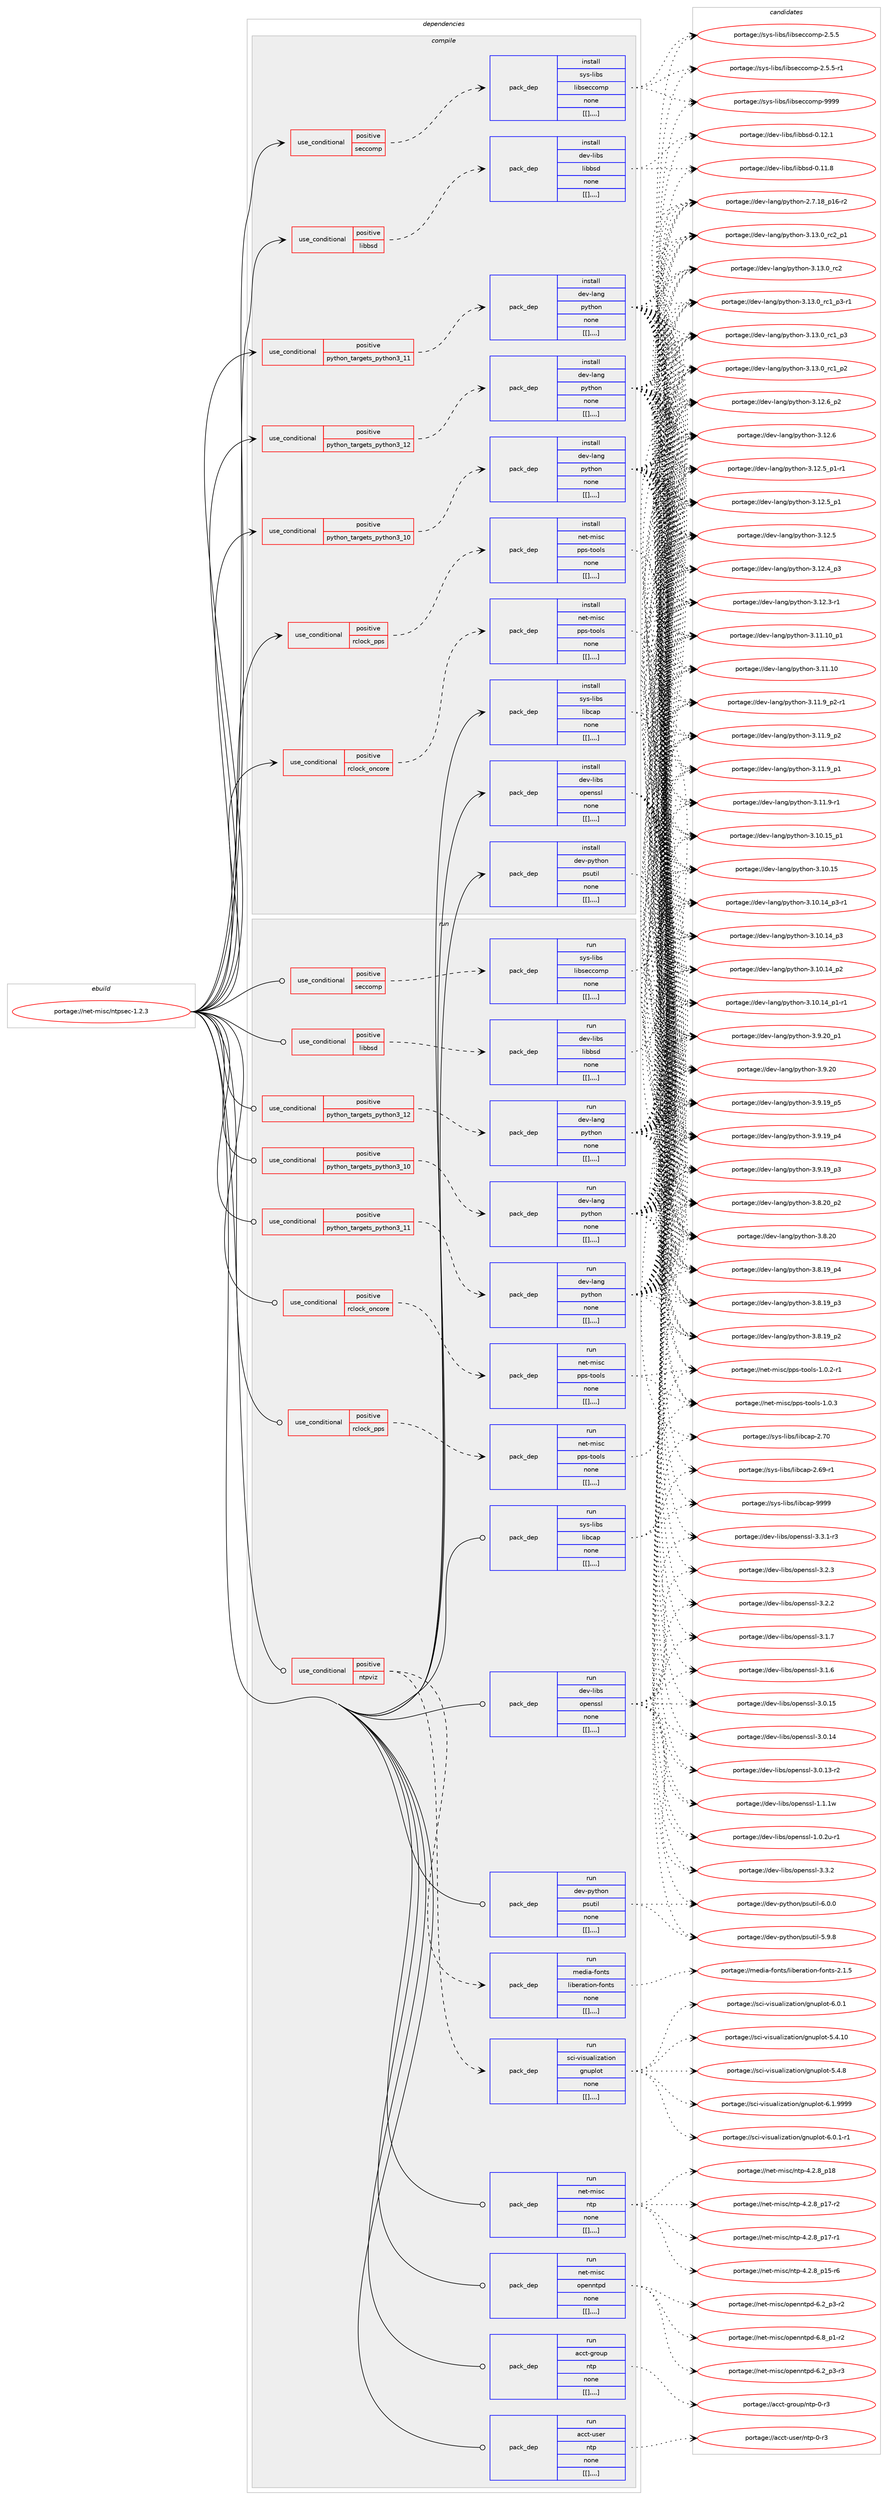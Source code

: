 digraph prolog {

# *************
# Graph options
# *************

newrank=true;
concentrate=true;
compound=true;
graph [rankdir=LR,fontname=Helvetica,fontsize=10,ranksep=1.5];#, ranksep=2.5, nodesep=0.2];
edge  [arrowhead=vee];
node  [fontname=Helvetica,fontsize=10];

# **********
# The ebuild
# **********

subgraph cluster_leftcol {
color=gray;
label=<<i>ebuild</i>>;
id [label="portage://net-misc/ntpsec-1.2.3", color=red, width=4, href="../net-misc/ntpsec-1.2.3.svg"];
}

# ****************
# The dependencies
# ****************

subgraph cluster_midcol {
color=gray;
label=<<i>dependencies</i>>;
subgraph cluster_compile {
fillcolor="#eeeeee";
style=filled;
label=<<i>compile</i>>;
subgraph cond101821 {
dependency383187 [label=<<TABLE BORDER="0" CELLBORDER="1" CELLSPACING="0" CELLPADDING="4"><TR><TD ROWSPAN="3" CELLPADDING="10">use_conditional</TD></TR><TR><TD>positive</TD></TR><TR><TD>libbsd</TD></TR></TABLE>>, shape=none, color=red];
subgraph pack278644 {
dependency383188 [label=<<TABLE BORDER="0" CELLBORDER="1" CELLSPACING="0" CELLPADDING="4" WIDTH="220"><TR><TD ROWSPAN="6" CELLPADDING="30">pack_dep</TD></TR><TR><TD WIDTH="110">install</TD></TR><TR><TD>dev-libs</TD></TR><TR><TD>libbsd</TD></TR><TR><TD>none</TD></TR><TR><TD>[[],,,,]</TD></TR></TABLE>>, shape=none, color=blue];
}
dependency383187:e -> dependency383188:w [weight=20,style="dashed",arrowhead="vee"];
}
id:e -> dependency383187:w [weight=20,style="solid",arrowhead="vee"];
subgraph cond101822 {
dependency383189 [label=<<TABLE BORDER="0" CELLBORDER="1" CELLSPACING="0" CELLPADDING="4"><TR><TD ROWSPAN="3" CELLPADDING="10">use_conditional</TD></TR><TR><TD>positive</TD></TR><TR><TD>python_targets_python3_10</TD></TR></TABLE>>, shape=none, color=red];
subgraph pack278645 {
dependency383190 [label=<<TABLE BORDER="0" CELLBORDER="1" CELLSPACING="0" CELLPADDING="4" WIDTH="220"><TR><TD ROWSPAN="6" CELLPADDING="30">pack_dep</TD></TR><TR><TD WIDTH="110">install</TD></TR><TR><TD>dev-lang</TD></TR><TR><TD>python</TD></TR><TR><TD>none</TD></TR><TR><TD>[[],,,,]</TD></TR></TABLE>>, shape=none, color=blue];
}
dependency383189:e -> dependency383190:w [weight=20,style="dashed",arrowhead="vee"];
}
id:e -> dependency383189:w [weight=20,style="solid",arrowhead="vee"];
subgraph cond101823 {
dependency383191 [label=<<TABLE BORDER="0" CELLBORDER="1" CELLSPACING="0" CELLPADDING="4"><TR><TD ROWSPAN="3" CELLPADDING="10">use_conditional</TD></TR><TR><TD>positive</TD></TR><TR><TD>python_targets_python3_11</TD></TR></TABLE>>, shape=none, color=red];
subgraph pack278646 {
dependency383192 [label=<<TABLE BORDER="0" CELLBORDER="1" CELLSPACING="0" CELLPADDING="4" WIDTH="220"><TR><TD ROWSPAN="6" CELLPADDING="30">pack_dep</TD></TR><TR><TD WIDTH="110">install</TD></TR><TR><TD>dev-lang</TD></TR><TR><TD>python</TD></TR><TR><TD>none</TD></TR><TR><TD>[[],,,,]</TD></TR></TABLE>>, shape=none, color=blue];
}
dependency383191:e -> dependency383192:w [weight=20,style="dashed",arrowhead="vee"];
}
id:e -> dependency383191:w [weight=20,style="solid",arrowhead="vee"];
subgraph cond101824 {
dependency383193 [label=<<TABLE BORDER="0" CELLBORDER="1" CELLSPACING="0" CELLPADDING="4"><TR><TD ROWSPAN="3" CELLPADDING="10">use_conditional</TD></TR><TR><TD>positive</TD></TR><TR><TD>python_targets_python3_12</TD></TR></TABLE>>, shape=none, color=red];
subgraph pack278647 {
dependency383194 [label=<<TABLE BORDER="0" CELLBORDER="1" CELLSPACING="0" CELLPADDING="4" WIDTH="220"><TR><TD ROWSPAN="6" CELLPADDING="30">pack_dep</TD></TR><TR><TD WIDTH="110">install</TD></TR><TR><TD>dev-lang</TD></TR><TR><TD>python</TD></TR><TR><TD>none</TD></TR><TR><TD>[[],,,,]</TD></TR></TABLE>>, shape=none, color=blue];
}
dependency383193:e -> dependency383194:w [weight=20,style="dashed",arrowhead="vee"];
}
id:e -> dependency383193:w [weight=20,style="solid",arrowhead="vee"];
subgraph cond101825 {
dependency383195 [label=<<TABLE BORDER="0" CELLBORDER="1" CELLSPACING="0" CELLPADDING="4"><TR><TD ROWSPAN="3" CELLPADDING="10">use_conditional</TD></TR><TR><TD>positive</TD></TR><TR><TD>rclock_oncore</TD></TR></TABLE>>, shape=none, color=red];
subgraph pack278648 {
dependency383196 [label=<<TABLE BORDER="0" CELLBORDER="1" CELLSPACING="0" CELLPADDING="4" WIDTH="220"><TR><TD ROWSPAN="6" CELLPADDING="30">pack_dep</TD></TR><TR><TD WIDTH="110">install</TD></TR><TR><TD>net-misc</TD></TR><TR><TD>pps-tools</TD></TR><TR><TD>none</TD></TR><TR><TD>[[],,,,]</TD></TR></TABLE>>, shape=none, color=blue];
}
dependency383195:e -> dependency383196:w [weight=20,style="dashed",arrowhead="vee"];
}
id:e -> dependency383195:w [weight=20,style="solid",arrowhead="vee"];
subgraph cond101826 {
dependency383197 [label=<<TABLE BORDER="0" CELLBORDER="1" CELLSPACING="0" CELLPADDING="4"><TR><TD ROWSPAN="3" CELLPADDING="10">use_conditional</TD></TR><TR><TD>positive</TD></TR><TR><TD>rclock_pps</TD></TR></TABLE>>, shape=none, color=red];
subgraph pack278649 {
dependency383198 [label=<<TABLE BORDER="0" CELLBORDER="1" CELLSPACING="0" CELLPADDING="4" WIDTH="220"><TR><TD ROWSPAN="6" CELLPADDING="30">pack_dep</TD></TR><TR><TD WIDTH="110">install</TD></TR><TR><TD>net-misc</TD></TR><TR><TD>pps-tools</TD></TR><TR><TD>none</TD></TR><TR><TD>[[],,,,]</TD></TR></TABLE>>, shape=none, color=blue];
}
dependency383197:e -> dependency383198:w [weight=20,style="dashed",arrowhead="vee"];
}
id:e -> dependency383197:w [weight=20,style="solid",arrowhead="vee"];
subgraph cond101827 {
dependency383199 [label=<<TABLE BORDER="0" CELLBORDER="1" CELLSPACING="0" CELLPADDING="4"><TR><TD ROWSPAN="3" CELLPADDING="10">use_conditional</TD></TR><TR><TD>positive</TD></TR><TR><TD>seccomp</TD></TR></TABLE>>, shape=none, color=red];
subgraph pack278650 {
dependency383200 [label=<<TABLE BORDER="0" CELLBORDER="1" CELLSPACING="0" CELLPADDING="4" WIDTH="220"><TR><TD ROWSPAN="6" CELLPADDING="30">pack_dep</TD></TR><TR><TD WIDTH="110">install</TD></TR><TR><TD>sys-libs</TD></TR><TR><TD>libseccomp</TD></TR><TR><TD>none</TD></TR><TR><TD>[[],,,,]</TD></TR></TABLE>>, shape=none, color=blue];
}
dependency383199:e -> dependency383200:w [weight=20,style="dashed",arrowhead="vee"];
}
id:e -> dependency383199:w [weight=20,style="solid",arrowhead="vee"];
subgraph pack278651 {
dependency383201 [label=<<TABLE BORDER="0" CELLBORDER="1" CELLSPACING="0" CELLPADDING="4" WIDTH="220"><TR><TD ROWSPAN="6" CELLPADDING="30">pack_dep</TD></TR><TR><TD WIDTH="110">install</TD></TR><TR><TD>dev-libs</TD></TR><TR><TD>openssl</TD></TR><TR><TD>none</TD></TR><TR><TD>[[],,,,]</TD></TR></TABLE>>, shape=none, color=blue];
}
id:e -> dependency383201:w [weight=20,style="solid",arrowhead="vee"];
subgraph pack278652 {
dependency383202 [label=<<TABLE BORDER="0" CELLBORDER="1" CELLSPACING="0" CELLPADDING="4" WIDTH="220"><TR><TD ROWSPAN="6" CELLPADDING="30">pack_dep</TD></TR><TR><TD WIDTH="110">install</TD></TR><TR><TD>dev-python</TD></TR><TR><TD>psutil</TD></TR><TR><TD>none</TD></TR><TR><TD>[[],,,,]</TD></TR></TABLE>>, shape=none, color=blue];
}
id:e -> dependency383202:w [weight=20,style="solid",arrowhead="vee"];
subgraph pack278653 {
dependency383203 [label=<<TABLE BORDER="0" CELLBORDER="1" CELLSPACING="0" CELLPADDING="4" WIDTH="220"><TR><TD ROWSPAN="6" CELLPADDING="30">pack_dep</TD></TR><TR><TD WIDTH="110">install</TD></TR><TR><TD>sys-libs</TD></TR><TR><TD>libcap</TD></TR><TR><TD>none</TD></TR><TR><TD>[[],,,,]</TD></TR></TABLE>>, shape=none, color=blue];
}
id:e -> dependency383203:w [weight=20,style="solid",arrowhead="vee"];
}
subgraph cluster_compileandrun {
fillcolor="#eeeeee";
style=filled;
label=<<i>compile and run</i>>;
}
subgraph cluster_run {
fillcolor="#eeeeee";
style=filled;
label=<<i>run</i>>;
subgraph cond101828 {
dependency383204 [label=<<TABLE BORDER="0" CELLBORDER="1" CELLSPACING="0" CELLPADDING="4"><TR><TD ROWSPAN="3" CELLPADDING="10">use_conditional</TD></TR><TR><TD>positive</TD></TR><TR><TD>libbsd</TD></TR></TABLE>>, shape=none, color=red];
subgraph pack278654 {
dependency383205 [label=<<TABLE BORDER="0" CELLBORDER="1" CELLSPACING="0" CELLPADDING="4" WIDTH="220"><TR><TD ROWSPAN="6" CELLPADDING="30">pack_dep</TD></TR><TR><TD WIDTH="110">run</TD></TR><TR><TD>dev-libs</TD></TR><TR><TD>libbsd</TD></TR><TR><TD>none</TD></TR><TR><TD>[[],,,,]</TD></TR></TABLE>>, shape=none, color=blue];
}
dependency383204:e -> dependency383205:w [weight=20,style="dashed",arrowhead="vee"];
}
id:e -> dependency383204:w [weight=20,style="solid",arrowhead="odot"];
subgraph cond101829 {
dependency383206 [label=<<TABLE BORDER="0" CELLBORDER="1" CELLSPACING="0" CELLPADDING="4"><TR><TD ROWSPAN="3" CELLPADDING="10">use_conditional</TD></TR><TR><TD>positive</TD></TR><TR><TD>ntpviz</TD></TR></TABLE>>, shape=none, color=red];
subgraph pack278655 {
dependency383207 [label=<<TABLE BORDER="0" CELLBORDER="1" CELLSPACING="0" CELLPADDING="4" WIDTH="220"><TR><TD ROWSPAN="6" CELLPADDING="30">pack_dep</TD></TR><TR><TD WIDTH="110">run</TD></TR><TR><TD>media-fonts</TD></TR><TR><TD>liberation-fonts</TD></TR><TR><TD>none</TD></TR><TR><TD>[[],,,,]</TD></TR></TABLE>>, shape=none, color=blue];
}
dependency383206:e -> dependency383207:w [weight=20,style="dashed",arrowhead="vee"];
subgraph pack278656 {
dependency383208 [label=<<TABLE BORDER="0" CELLBORDER="1" CELLSPACING="0" CELLPADDING="4" WIDTH="220"><TR><TD ROWSPAN="6" CELLPADDING="30">pack_dep</TD></TR><TR><TD WIDTH="110">run</TD></TR><TR><TD>sci-visualization</TD></TR><TR><TD>gnuplot</TD></TR><TR><TD>none</TD></TR><TR><TD>[[],,,,]</TD></TR></TABLE>>, shape=none, color=blue];
}
dependency383206:e -> dependency383208:w [weight=20,style="dashed",arrowhead="vee"];
}
id:e -> dependency383206:w [weight=20,style="solid",arrowhead="odot"];
subgraph cond101830 {
dependency383209 [label=<<TABLE BORDER="0" CELLBORDER="1" CELLSPACING="0" CELLPADDING="4"><TR><TD ROWSPAN="3" CELLPADDING="10">use_conditional</TD></TR><TR><TD>positive</TD></TR><TR><TD>python_targets_python3_10</TD></TR></TABLE>>, shape=none, color=red];
subgraph pack278657 {
dependency383210 [label=<<TABLE BORDER="0" CELLBORDER="1" CELLSPACING="0" CELLPADDING="4" WIDTH="220"><TR><TD ROWSPAN="6" CELLPADDING="30">pack_dep</TD></TR><TR><TD WIDTH="110">run</TD></TR><TR><TD>dev-lang</TD></TR><TR><TD>python</TD></TR><TR><TD>none</TD></TR><TR><TD>[[],,,,]</TD></TR></TABLE>>, shape=none, color=blue];
}
dependency383209:e -> dependency383210:w [weight=20,style="dashed",arrowhead="vee"];
}
id:e -> dependency383209:w [weight=20,style="solid",arrowhead="odot"];
subgraph cond101831 {
dependency383211 [label=<<TABLE BORDER="0" CELLBORDER="1" CELLSPACING="0" CELLPADDING="4"><TR><TD ROWSPAN="3" CELLPADDING="10">use_conditional</TD></TR><TR><TD>positive</TD></TR><TR><TD>python_targets_python3_11</TD></TR></TABLE>>, shape=none, color=red];
subgraph pack278658 {
dependency383212 [label=<<TABLE BORDER="0" CELLBORDER="1" CELLSPACING="0" CELLPADDING="4" WIDTH="220"><TR><TD ROWSPAN="6" CELLPADDING="30">pack_dep</TD></TR><TR><TD WIDTH="110">run</TD></TR><TR><TD>dev-lang</TD></TR><TR><TD>python</TD></TR><TR><TD>none</TD></TR><TR><TD>[[],,,,]</TD></TR></TABLE>>, shape=none, color=blue];
}
dependency383211:e -> dependency383212:w [weight=20,style="dashed",arrowhead="vee"];
}
id:e -> dependency383211:w [weight=20,style="solid",arrowhead="odot"];
subgraph cond101832 {
dependency383213 [label=<<TABLE BORDER="0" CELLBORDER="1" CELLSPACING="0" CELLPADDING="4"><TR><TD ROWSPAN="3" CELLPADDING="10">use_conditional</TD></TR><TR><TD>positive</TD></TR><TR><TD>python_targets_python3_12</TD></TR></TABLE>>, shape=none, color=red];
subgraph pack278659 {
dependency383214 [label=<<TABLE BORDER="0" CELLBORDER="1" CELLSPACING="0" CELLPADDING="4" WIDTH="220"><TR><TD ROWSPAN="6" CELLPADDING="30">pack_dep</TD></TR><TR><TD WIDTH="110">run</TD></TR><TR><TD>dev-lang</TD></TR><TR><TD>python</TD></TR><TR><TD>none</TD></TR><TR><TD>[[],,,,]</TD></TR></TABLE>>, shape=none, color=blue];
}
dependency383213:e -> dependency383214:w [weight=20,style="dashed",arrowhead="vee"];
}
id:e -> dependency383213:w [weight=20,style="solid",arrowhead="odot"];
subgraph cond101833 {
dependency383215 [label=<<TABLE BORDER="0" CELLBORDER="1" CELLSPACING="0" CELLPADDING="4"><TR><TD ROWSPAN="3" CELLPADDING="10">use_conditional</TD></TR><TR><TD>positive</TD></TR><TR><TD>rclock_oncore</TD></TR></TABLE>>, shape=none, color=red];
subgraph pack278660 {
dependency383216 [label=<<TABLE BORDER="0" CELLBORDER="1" CELLSPACING="0" CELLPADDING="4" WIDTH="220"><TR><TD ROWSPAN="6" CELLPADDING="30">pack_dep</TD></TR><TR><TD WIDTH="110">run</TD></TR><TR><TD>net-misc</TD></TR><TR><TD>pps-tools</TD></TR><TR><TD>none</TD></TR><TR><TD>[[],,,,]</TD></TR></TABLE>>, shape=none, color=blue];
}
dependency383215:e -> dependency383216:w [weight=20,style="dashed",arrowhead="vee"];
}
id:e -> dependency383215:w [weight=20,style="solid",arrowhead="odot"];
subgraph cond101834 {
dependency383217 [label=<<TABLE BORDER="0" CELLBORDER="1" CELLSPACING="0" CELLPADDING="4"><TR><TD ROWSPAN="3" CELLPADDING="10">use_conditional</TD></TR><TR><TD>positive</TD></TR><TR><TD>rclock_pps</TD></TR></TABLE>>, shape=none, color=red];
subgraph pack278661 {
dependency383218 [label=<<TABLE BORDER="0" CELLBORDER="1" CELLSPACING="0" CELLPADDING="4" WIDTH="220"><TR><TD ROWSPAN="6" CELLPADDING="30">pack_dep</TD></TR><TR><TD WIDTH="110">run</TD></TR><TR><TD>net-misc</TD></TR><TR><TD>pps-tools</TD></TR><TR><TD>none</TD></TR><TR><TD>[[],,,,]</TD></TR></TABLE>>, shape=none, color=blue];
}
dependency383217:e -> dependency383218:w [weight=20,style="dashed",arrowhead="vee"];
}
id:e -> dependency383217:w [weight=20,style="solid",arrowhead="odot"];
subgraph cond101835 {
dependency383219 [label=<<TABLE BORDER="0" CELLBORDER="1" CELLSPACING="0" CELLPADDING="4"><TR><TD ROWSPAN="3" CELLPADDING="10">use_conditional</TD></TR><TR><TD>positive</TD></TR><TR><TD>seccomp</TD></TR></TABLE>>, shape=none, color=red];
subgraph pack278662 {
dependency383220 [label=<<TABLE BORDER="0" CELLBORDER="1" CELLSPACING="0" CELLPADDING="4" WIDTH="220"><TR><TD ROWSPAN="6" CELLPADDING="30">pack_dep</TD></TR><TR><TD WIDTH="110">run</TD></TR><TR><TD>sys-libs</TD></TR><TR><TD>libseccomp</TD></TR><TR><TD>none</TD></TR><TR><TD>[[],,,,]</TD></TR></TABLE>>, shape=none, color=blue];
}
dependency383219:e -> dependency383220:w [weight=20,style="dashed",arrowhead="vee"];
}
id:e -> dependency383219:w [weight=20,style="solid",arrowhead="odot"];
subgraph pack278663 {
dependency383221 [label=<<TABLE BORDER="0" CELLBORDER="1" CELLSPACING="0" CELLPADDING="4" WIDTH="220"><TR><TD ROWSPAN="6" CELLPADDING="30">pack_dep</TD></TR><TR><TD WIDTH="110">run</TD></TR><TR><TD>acct-group</TD></TR><TR><TD>ntp</TD></TR><TR><TD>none</TD></TR><TR><TD>[[],,,,]</TD></TR></TABLE>>, shape=none, color=blue];
}
id:e -> dependency383221:w [weight=20,style="solid",arrowhead="odot"];
subgraph pack278664 {
dependency383222 [label=<<TABLE BORDER="0" CELLBORDER="1" CELLSPACING="0" CELLPADDING="4" WIDTH="220"><TR><TD ROWSPAN="6" CELLPADDING="30">pack_dep</TD></TR><TR><TD WIDTH="110">run</TD></TR><TR><TD>acct-user</TD></TR><TR><TD>ntp</TD></TR><TR><TD>none</TD></TR><TR><TD>[[],,,,]</TD></TR></TABLE>>, shape=none, color=blue];
}
id:e -> dependency383222:w [weight=20,style="solid",arrowhead="odot"];
subgraph pack278665 {
dependency383223 [label=<<TABLE BORDER="0" CELLBORDER="1" CELLSPACING="0" CELLPADDING="4" WIDTH="220"><TR><TD ROWSPAN="6" CELLPADDING="30">pack_dep</TD></TR><TR><TD WIDTH="110">run</TD></TR><TR><TD>dev-libs</TD></TR><TR><TD>openssl</TD></TR><TR><TD>none</TD></TR><TR><TD>[[],,,,]</TD></TR></TABLE>>, shape=none, color=blue];
}
id:e -> dependency383223:w [weight=20,style="solid",arrowhead="odot"];
subgraph pack278666 {
dependency383224 [label=<<TABLE BORDER="0" CELLBORDER="1" CELLSPACING="0" CELLPADDING="4" WIDTH="220"><TR><TD ROWSPAN="6" CELLPADDING="30">pack_dep</TD></TR><TR><TD WIDTH="110">run</TD></TR><TR><TD>dev-python</TD></TR><TR><TD>psutil</TD></TR><TR><TD>none</TD></TR><TR><TD>[[],,,,]</TD></TR></TABLE>>, shape=none, color=blue];
}
id:e -> dependency383224:w [weight=20,style="solid",arrowhead="odot"];
subgraph pack278667 {
dependency383225 [label=<<TABLE BORDER="0" CELLBORDER="1" CELLSPACING="0" CELLPADDING="4" WIDTH="220"><TR><TD ROWSPAN="6" CELLPADDING="30">pack_dep</TD></TR><TR><TD WIDTH="110">run</TD></TR><TR><TD>sys-libs</TD></TR><TR><TD>libcap</TD></TR><TR><TD>none</TD></TR><TR><TD>[[],,,,]</TD></TR></TABLE>>, shape=none, color=blue];
}
id:e -> dependency383225:w [weight=20,style="solid",arrowhead="odot"];
subgraph pack278668 {
dependency383226 [label=<<TABLE BORDER="0" CELLBORDER="1" CELLSPACING="0" CELLPADDING="4" WIDTH="220"><TR><TD ROWSPAN="6" CELLPADDING="30">pack_dep</TD></TR><TR><TD WIDTH="110">run</TD></TR><TR><TD>net-misc</TD></TR><TR><TD>ntp</TD></TR><TR><TD>none</TD></TR><TR><TD>[[],,,,]</TD></TR></TABLE>>, shape=none, color=blue];
}
id:e -> dependency383226:w [weight=20,style="solid",arrowhead="odot"];
subgraph pack278669 {
dependency383227 [label=<<TABLE BORDER="0" CELLBORDER="1" CELLSPACING="0" CELLPADDING="4" WIDTH="220"><TR><TD ROWSPAN="6" CELLPADDING="30">pack_dep</TD></TR><TR><TD WIDTH="110">run</TD></TR><TR><TD>net-misc</TD></TR><TR><TD>openntpd</TD></TR><TR><TD>none</TD></TR><TR><TD>[[],,,,]</TD></TR></TABLE>>, shape=none, color=blue];
}
id:e -> dependency383227:w [weight=20,style="solid",arrowhead="odot"];
}
}

# **************
# The candidates
# **************

subgraph cluster_choices {
rank=same;
color=gray;
label=<<i>candidates</i>>;

subgraph choice278644 {
color=black;
nodesep=1;
choice100101118451081059811547108105989811510045484649504649 [label="portage://dev-libs/libbsd-0.12.1", color=red, width=4,href="../dev-libs/libbsd-0.12.1.svg"];
choice100101118451081059811547108105989811510045484649494656 [label="portage://dev-libs/libbsd-0.11.8", color=red, width=4,href="../dev-libs/libbsd-0.11.8.svg"];
dependency383188:e -> choice100101118451081059811547108105989811510045484649504649:w [style=dotted,weight="100"];
dependency383188:e -> choice100101118451081059811547108105989811510045484649494656:w [style=dotted,weight="100"];
}
subgraph choice278645 {
color=black;
nodesep=1;
choice100101118451089711010347112121116104111110455146495146489511499509511249 [label="portage://dev-lang/python-3.13.0_rc2_p1", color=red, width=4,href="../dev-lang/python-3.13.0_rc2_p1.svg"];
choice10010111845108971101034711212111610411111045514649514648951149950 [label="portage://dev-lang/python-3.13.0_rc2", color=red, width=4,href="../dev-lang/python-3.13.0_rc2.svg"];
choice1001011184510897110103471121211161041111104551464951464895114994995112514511449 [label="portage://dev-lang/python-3.13.0_rc1_p3-r1", color=red, width=4,href="../dev-lang/python-3.13.0_rc1_p3-r1.svg"];
choice100101118451089711010347112121116104111110455146495146489511499499511251 [label="portage://dev-lang/python-3.13.0_rc1_p3", color=red, width=4,href="../dev-lang/python-3.13.0_rc1_p3.svg"];
choice100101118451089711010347112121116104111110455146495146489511499499511250 [label="portage://dev-lang/python-3.13.0_rc1_p2", color=red, width=4,href="../dev-lang/python-3.13.0_rc1_p2.svg"];
choice100101118451089711010347112121116104111110455146495046549511250 [label="portage://dev-lang/python-3.12.6_p2", color=red, width=4,href="../dev-lang/python-3.12.6_p2.svg"];
choice10010111845108971101034711212111610411111045514649504654 [label="portage://dev-lang/python-3.12.6", color=red, width=4,href="../dev-lang/python-3.12.6.svg"];
choice1001011184510897110103471121211161041111104551464950465395112494511449 [label="portage://dev-lang/python-3.12.5_p1-r1", color=red, width=4,href="../dev-lang/python-3.12.5_p1-r1.svg"];
choice100101118451089711010347112121116104111110455146495046539511249 [label="portage://dev-lang/python-3.12.5_p1", color=red, width=4,href="../dev-lang/python-3.12.5_p1.svg"];
choice10010111845108971101034711212111610411111045514649504653 [label="portage://dev-lang/python-3.12.5", color=red, width=4,href="../dev-lang/python-3.12.5.svg"];
choice100101118451089711010347112121116104111110455146495046529511251 [label="portage://dev-lang/python-3.12.4_p3", color=red, width=4,href="../dev-lang/python-3.12.4_p3.svg"];
choice100101118451089711010347112121116104111110455146495046514511449 [label="portage://dev-lang/python-3.12.3-r1", color=red, width=4,href="../dev-lang/python-3.12.3-r1.svg"];
choice10010111845108971101034711212111610411111045514649494649489511249 [label="portage://dev-lang/python-3.11.10_p1", color=red, width=4,href="../dev-lang/python-3.11.10_p1.svg"];
choice1001011184510897110103471121211161041111104551464949464948 [label="portage://dev-lang/python-3.11.10", color=red, width=4,href="../dev-lang/python-3.11.10.svg"];
choice1001011184510897110103471121211161041111104551464949465795112504511449 [label="portage://dev-lang/python-3.11.9_p2-r1", color=red, width=4,href="../dev-lang/python-3.11.9_p2-r1.svg"];
choice100101118451089711010347112121116104111110455146494946579511250 [label="portage://dev-lang/python-3.11.9_p2", color=red, width=4,href="../dev-lang/python-3.11.9_p2.svg"];
choice100101118451089711010347112121116104111110455146494946579511249 [label="portage://dev-lang/python-3.11.9_p1", color=red, width=4,href="../dev-lang/python-3.11.9_p1.svg"];
choice100101118451089711010347112121116104111110455146494946574511449 [label="portage://dev-lang/python-3.11.9-r1", color=red, width=4,href="../dev-lang/python-3.11.9-r1.svg"];
choice10010111845108971101034711212111610411111045514649484649539511249 [label="portage://dev-lang/python-3.10.15_p1", color=red, width=4,href="../dev-lang/python-3.10.15_p1.svg"];
choice1001011184510897110103471121211161041111104551464948464953 [label="portage://dev-lang/python-3.10.15", color=red, width=4,href="../dev-lang/python-3.10.15.svg"];
choice100101118451089711010347112121116104111110455146494846495295112514511449 [label="portage://dev-lang/python-3.10.14_p3-r1", color=red, width=4,href="../dev-lang/python-3.10.14_p3-r1.svg"];
choice10010111845108971101034711212111610411111045514649484649529511251 [label="portage://dev-lang/python-3.10.14_p3", color=red, width=4,href="../dev-lang/python-3.10.14_p3.svg"];
choice10010111845108971101034711212111610411111045514649484649529511250 [label="portage://dev-lang/python-3.10.14_p2", color=red, width=4,href="../dev-lang/python-3.10.14_p2.svg"];
choice100101118451089711010347112121116104111110455146494846495295112494511449 [label="portage://dev-lang/python-3.10.14_p1-r1", color=red, width=4,href="../dev-lang/python-3.10.14_p1-r1.svg"];
choice100101118451089711010347112121116104111110455146574650489511249 [label="portage://dev-lang/python-3.9.20_p1", color=red, width=4,href="../dev-lang/python-3.9.20_p1.svg"];
choice10010111845108971101034711212111610411111045514657465048 [label="portage://dev-lang/python-3.9.20", color=red, width=4,href="../dev-lang/python-3.9.20.svg"];
choice100101118451089711010347112121116104111110455146574649579511253 [label="portage://dev-lang/python-3.9.19_p5", color=red, width=4,href="../dev-lang/python-3.9.19_p5.svg"];
choice100101118451089711010347112121116104111110455146574649579511252 [label="portage://dev-lang/python-3.9.19_p4", color=red, width=4,href="../dev-lang/python-3.9.19_p4.svg"];
choice100101118451089711010347112121116104111110455146574649579511251 [label="portage://dev-lang/python-3.9.19_p3", color=red, width=4,href="../dev-lang/python-3.9.19_p3.svg"];
choice100101118451089711010347112121116104111110455146564650489511250 [label="portage://dev-lang/python-3.8.20_p2", color=red, width=4,href="../dev-lang/python-3.8.20_p2.svg"];
choice10010111845108971101034711212111610411111045514656465048 [label="portage://dev-lang/python-3.8.20", color=red, width=4,href="../dev-lang/python-3.8.20.svg"];
choice100101118451089711010347112121116104111110455146564649579511252 [label="portage://dev-lang/python-3.8.19_p4", color=red, width=4,href="../dev-lang/python-3.8.19_p4.svg"];
choice100101118451089711010347112121116104111110455146564649579511251 [label="portage://dev-lang/python-3.8.19_p3", color=red, width=4,href="../dev-lang/python-3.8.19_p3.svg"];
choice100101118451089711010347112121116104111110455146564649579511250 [label="portage://dev-lang/python-3.8.19_p2", color=red, width=4,href="../dev-lang/python-3.8.19_p2.svg"];
choice100101118451089711010347112121116104111110455046554649569511249544511450 [label="portage://dev-lang/python-2.7.18_p16-r2", color=red, width=4,href="../dev-lang/python-2.7.18_p16-r2.svg"];
dependency383190:e -> choice100101118451089711010347112121116104111110455146495146489511499509511249:w [style=dotted,weight="100"];
dependency383190:e -> choice10010111845108971101034711212111610411111045514649514648951149950:w [style=dotted,weight="100"];
dependency383190:e -> choice1001011184510897110103471121211161041111104551464951464895114994995112514511449:w [style=dotted,weight="100"];
dependency383190:e -> choice100101118451089711010347112121116104111110455146495146489511499499511251:w [style=dotted,weight="100"];
dependency383190:e -> choice100101118451089711010347112121116104111110455146495146489511499499511250:w [style=dotted,weight="100"];
dependency383190:e -> choice100101118451089711010347112121116104111110455146495046549511250:w [style=dotted,weight="100"];
dependency383190:e -> choice10010111845108971101034711212111610411111045514649504654:w [style=dotted,weight="100"];
dependency383190:e -> choice1001011184510897110103471121211161041111104551464950465395112494511449:w [style=dotted,weight="100"];
dependency383190:e -> choice100101118451089711010347112121116104111110455146495046539511249:w [style=dotted,weight="100"];
dependency383190:e -> choice10010111845108971101034711212111610411111045514649504653:w [style=dotted,weight="100"];
dependency383190:e -> choice100101118451089711010347112121116104111110455146495046529511251:w [style=dotted,weight="100"];
dependency383190:e -> choice100101118451089711010347112121116104111110455146495046514511449:w [style=dotted,weight="100"];
dependency383190:e -> choice10010111845108971101034711212111610411111045514649494649489511249:w [style=dotted,weight="100"];
dependency383190:e -> choice1001011184510897110103471121211161041111104551464949464948:w [style=dotted,weight="100"];
dependency383190:e -> choice1001011184510897110103471121211161041111104551464949465795112504511449:w [style=dotted,weight="100"];
dependency383190:e -> choice100101118451089711010347112121116104111110455146494946579511250:w [style=dotted,weight="100"];
dependency383190:e -> choice100101118451089711010347112121116104111110455146494946579511249:w [style=dotted,weight="100"];
dependency383190:e -> choice100101118451089711010347112121116104111110455146494946574511449:w [style=dotted,weight="100"];
dependency383190:e -> choice10010111845108971101034711212111610411111045514649484649539511249:w [style=dotted,weight="100"];
dependency383190:e -> choice1001011184510897110103471121211161041111104551464948464953:w [style=dotted,weight="100"];
dependency383190:e -> choice100101118451089711010347112121116104111110455146494846495295112514511449:w [style=dotted,weight="100"];
dependency383190:e -> choice10010111845108971101034711212111610411111045514649484649529511251:w [style=dotted,weight="100"];
dependency383190:e -> choice10010111845108971101034711212111610411111045514649484649529511250:w [style=dotted,weight="100"];
dependency383190:e -> choice100101118451089711010347112121116104111110455146494846495295112494511449:w [style=dotted,weight="100"];
dependency383190:e -> choice100101118451089711010347112121116104111110455146574650489511249:w [style=dotted,weight="100"];
dependency383190:e -> choice10010111845108971101034711212111610411111045514657465048:w [style=dotted,weight="100"];
dependency383190:e -> choice100101118451089711010347112121116104111110455146574649579511253:w [style=dotted,weight="100"];
dependency383190:e -> choice100101118451089711010347112121116104111110455146574649579511252:w [style=dotted,weight="100"];
dependency383190:e -> choice100101118451089711010347112121116104111110455146574649579511251:w [style=dotted,weight="100"];
dependency383190:e -> choice100101118451089711010347112121116104111110455146564650489511250:w [style=dotted,weight="100"];
dependency383190:e -> choice10010111845108971101034711212111610411111045514656465048:w [style=dotted,weight="100"];
dependency383190:e -> choice100101118451089711010347112121116104111110455146564649579511252:w [style=dotted,weight="100"];
dependency383190:e -> choice100101118451089711010347112121116104111110455146564649579511251:w [style=dotted,weight="100"];
dependency383190:e -> choice100101118451089711010347112121116104111110455146564649579511250:w [style=dotted,weight="100"];
dependency383190:e -> choice100101118451089711010347112121116104111110455046554649569511249544511450:w [style=dotted,weight="100"];
}
subgraph choice278646 {
color=black;
nodesep=1;
choice100101118451089711010347112121116104111110455146495146489511499509511249 [label="portage://dev-lang/python-3.13.0_rc2_p1", color=red, width=4,href="../dev-lang/python-3.13.0_rc2_p1.svg"];
choice10010111845108971101034711212111610411111045514649514648951149950 [label="portage://dev-lang/python-3.13.0_rc2", color=red, width=4,href="../dev-lang/python-3.13.0_rc2.svg"];
choice1001011184510897110103471121211161041111104551464951464895114994995112514511449 [label="portage://dev-lang/python-3.13.0_rc1_p3-r1", color=red, width=4,href="../dev-lang/python-3.13.0_rc1_p3-r1.svg"];
choice100101118451089711010347112121116104111110455146495146489511499499511251 [label="portage://dev-lang/python-3.13.0_rc1_p3", color=red, width=4,href="../dev-lang/python-3.13.0_rc1_p3.svg"];
choice100101118451089711010347112121116104111110455146495146489511499499511250 [label="portage://dev-lang/python-3.13.0_rc1_p2", color=red, width=4,href="../dev-lang/python-3.13.0_rc1_p2.svg"];
choice100101118451089711010347112121116104111110455146495046549511250 [label="portage://dev-lang/python-3.12.6_p2", color=red, width=4,href="../dev-lang/python-3.12.6_p2.svg"];
choice10010111845108971101034711212111610411111045514649504654 [label="portage://dev-lang/python-3.12.6", color=red, width=4,href="../dev-lang/python-3.12.6.svg"];
choice1001011184510897110103471121211161041111104551464950465395112494511449 [label="portage://dev-lang/python-3.12.5_p1-r1", color=red, width=4,href="../dev-lang/python-3.12.5_p1-r1.svg"];
choice100101118451089711010347112121116104111110455146495046539511249 [label="portage://dev-lang/python-3.12.5_p1", color=red, width=4,href="../dev-lang/python-3.12.5_p1.svg"];
choice10010111845108971101034711212111610411111045514649504653 [label="portage://dev-lang/python-3.12.5", color=red, width=4,href="../dev-lang/python-3.12.5.svg"];
choice100101118451089711010347112121116104111110455146495046529511251 [label="portage://dev-lang/python-3.12.4_p3", color=red, width=4,href="../dev-lang/python-3.12.4_p3.svg"];
choice100101118451089711010347112121116104111110455146495046514511449 [label="portage://dev-lang/python-3.12.3-r1", color=red, width=4,href="../dev-lang/python-3.12.3-r1.svg"];
choice10010111845108971101034711212111610411111045514649494649489511249 [label="portage://dev-lang/python-3.11.10_p1", color=red, width=4,href="../dev-lang/python-3.11.10_p1.svg"];
choice1001011184510897110103471121211161041111104551464949464948 [label="portage://dev-lang/python-3.11.10", color=red, width=4,href="../dev-lang/python-3.11.10.svg"];
choice1001011184510897110103471121211161041111104551464949465795112504511449 [label="portage://dev-lang/python-3.11.9_p2-r1", color=red, width=4,href="../dev-lang/python-3.11.9_p2-r1.svg"];
choice100101118451089711010347112121116104111110455146494946579511250 [label="portage://dev-lang/python-3.11.9_p2", color=red, width=4,href="../dev-lang/python-3.11.9_p2.svg"];
choice100101118451089711010347112121116104111110455146494946579511249 [label="portage://dev-lang/python-3.11.9_p1", color=red, width=4,href="../dev-lang/python-3.11.9_p1.svg"];
choice100101118451089711010347112121116104111110455146494946574511449 [label="portage://dev-lang/python-3.11.9-r1", color=red, width=4,href="../dev-lang/python-3.11.9-r1.svg"];
choice10010111845108971101034711212111610411111045514649484649539511249 [label="portage://dev-lang/python-3.10.15_p1", color=red, width=4,href="../dev-lang/python-3.10.15_p1.svg"];
choice1001011184510897110103471121211161041111104551464948464953 [label="portage://dev-lang/python-3.10.15", color=red, width=4,href="../dev-lang/python-3.10.15.svg"];
choice100101118451089711010347112121116104111110455146494846495295112514511449 [label="portage://dev-lang/python-3.10.14_p3-r1", color=red, width=4,href="../dev-lang/python-3.10.14_p3-r1.svg"];
choice10010111845108971101034711212111610411111045514649484649529511251 [label="portage://dev-lang/python-3.10.14_p3", color=red, width=4,href="../dev-lang/python-3.10.14_p3.svg"];
choice10010111845108971101034711212111610411111045514649484649529511250 [label="portage://dev-lang/python-3.10.14_p2", color=red, width=4,href="../dev-lang/python-3.10.14_p2.svg"];
choice100101118451089711010347112121116104111110455146494846495295112494511449 [label="portage://dev-lang/python-3.10.14_p1-r1", color=red, width=4,href="../dev-lang/python-3.10.14_p1-r1.svg"];
choice100101118451089711010347112121116104111110455146574650489511249 [label="portage://dev-lang/python-3.9.20_p1", color=red, width=4,href="../dev-lang/python-3.9.20_p1.svg"];
choice10010111845108971101034711212111610411111045514657465048 [label="portage://dev-lang/python-3.9.20", color=red, width=4,href="../dev-lang/python-3.9.20.svg"];
choice100101118451089711010347112121116104111110455146574649579511253 [label="portage://dev-lang/python-3.9.19_p5", color=red, width=4,href="../dev-lang/python-3.9.19_p5.svg"];
choice100101118451089711010347112121116104111110455146574649579511252 [label="portage://dev-lang/python-3.9.19_p4", color=red, width=4,href="../dev-lang/python-3.9.19_p4.svg"];
choice100101118451089711010347112121116104111110455146574649579511251 [label="portage://dev-lang/python-3.9.19_p3", color=red, width=4,href="../dev-lang/python-3.9.19_p3.svg"];
choice100101118451089711010347112121116104111110455146564650489511250 [label="portage://dev-lang/python-3.8.20_p2", color=red, width=4,href="../dev-lang/python-3.8.20_p2.svg"];
choice10010111845108971101034711212111610411111045514656465048 [label="portage://dev-lang/python-3.8.20", color=red, width=4,href="../dev-lang/python-3.8.20.svg"];
choice100101118451089711010347112121116104111110455146564649579511252 [label="portage://dev-lang/python-3.8.19_p4", color=red, width=4,href="../dev-lang/python-3.8.19_p4.svg"];
choice100101118451089711010347112121116104111110455146564649579511251 [label="portage://dev-lang/python-3.8.19_p3", color=red, width=4,href="../dev-lang/python-3.8.19_p3.svg"];
choice100101118451089711010347112121116104111110455146564649579511250 [label="portage://dev-lang/python-3.8.19_p2", color=red, width=4,href="../dev-lang/python-3.8.19_p2.svg"];
choice100101118451089711010347112121116104111110455046554649569511249544511450 [label="portage://dev-lang/python-2.7.18_p16-r2", color=red, width=4,href="../dev-lang/python-2.7.18_p16-r2.svg"];
dependency383192:e -> choice100101118451089711010347112121116104111110455146495146489511499509511249:w [style=dotted,weight="100"];
dependency383192:e -> choice10010111845108971101034711212111610411111045514649514648951149950:w [style=dotted,weight="100"];
dependency383192:e -> choice1001011184510897110103471121211161041111104551464951464895114994995112514511449:w [style=dotted,weight="100"];
dependency383192:e -> choice100101118451089711010347112121116104111110455146495146489511499499511251:w [style=dotted,weight="100"];
dependency383192:e -> choice100101118451089711010347112121116104111110455146495146489511499499511250:w [style=dotted,weight="100"];
dependency383192:e -> choice100101118451089711010347112121116104111110455146495046549511250:w [style=dotted,weight="100"];
dependency383192:e -> choice10010111845108971101034711212111610411111045514649504654:w [style=dotted,weight="100"];
dependency383192:e -> choice1001011184510897110103471121211161041111104551464950465395112494511449:w [style=dotted,weight="100"];
dependency383192:e -> choice100101118451089711010347112121116104111110455146495046539511249:w [style=dotted,weight="100"];
dependency383192:e -> choice10010111845108971101034711212111610411111045514649504653:w [style=dotted,weight="100"];
dependency383192:e -> choice100101118451089711010347112121116104111110455146495046529511251:w [style=dotted,weight="100"];
dependency383192:e -> choice100101118451089711010347112121116104111110455146495046514511449:w [style=dotted,weight="100"];
dependency383192:e -> choice10010111845108971101034711212111610411111045514649494649489511249:w [style=dotted,weight="100"];
dependency383192:e -> choice1001011184510897110103471121211161041111104551464949464948:w [style=dotted,weight="100"];
dependency383192:e -> choice1001011184510897110103471121211161041111104551464949465795112504511449:w [style=dotted,weight="100"];
dependency383192:e -> choice100101118451089711010347112121116104111110455146494946579511250:w [style=dotted,weight="100"];
dependency383192:e -> choice100101118451089711010347112121116104111110455146494946579511249:w [style=dotted,weight="100"];
dependency383192:e -> choice100101118451089711010347112121116104111110455146494946574511449:w [style=dotted,weight="100"];
dependency383192:e -> choice10010111845108971101034711212111610411111045514649484649539511249:w [style=dotted,weight="100"];
dependency383192:e -> choice1001011184510897110103471121211161041111104551464948464953:w [style=dotted,weight="100"];
dependency383192:e -> choice100101118451089711010347112121116104111110455146494846495295112514511449:w [style=dotted,weight="100"];
dependency383192:e -> choice10010111845108971101034711212111610411111045514649484649529511251:w [style=dotted,weight="100"];
dependency383192:e -> choice10010111845108971101034711212111610411111045514649484649529511250:w [style=dotted,weight="100"];
dependency383192:e -> choice100101118451089711010347112121116104111110455146494846495295112494511449:w [style=dotted,weight="100"];
dependency383192:e -> choice100101118451089711010347112121116104111110455146574650489511249:w [style=dotted,weight="100"];
dependency383192:e -> choice10010111845108971101034711212111610411111045514657465048:w [style=dotted,weight="100"];
dependency383192:e -> choice100101118451089711010347112121116104111110455146574649579511253:w [style=dotted,weight="100"];
dependency383192:e -> choice100101118451089711010347112121116104111110455146574649579511252:w [style=dotted,weight="100"];
dependency383192:e -> choice100101118451089711010347112121116104111110455146574649579511251:w [style=dotted,weight="100"];
dependency383192:e -> choice100101118451089711010347112121116104111110455146564650489511250:w [style=dotted,weight="100"];
dependency383192:e -> choice10010111845108971101034711212111610411111045514656465048:w [style=dotted,weight="100"];
dependency383192:e -> choice100101118451089711010347112121116104111110455146564649579511252:w [style=dotted,weight="100"];
dependency383192:e -> choice100101118451089711010347112121116104111110455146564649579511251:w [style=dotted,weight="100"];
dependency383192:e -> choice100101118451089711010347112121116104111110455146564649579511250:w [style=dotted,weight="100"];
dependency383192:e -> choice100101118451089711010347112121116104111110455046554649569511249544511450:w [style=dotted,weight="100"];
}
subgraph choice278647 {
color=black;
nodesep=1;
choice100101118451089711010347112121116104111110455146495146489511499509511249 [label="portage://dev-lang/python-3.13.0_rc2_p1", color=red, width=4,href="../dev-lang/python-3.13.0_rc2_p1.svg"];
choice10010111845108971101034711212111610411111045514649514648951149950 [label="portage://dev-lang/python-3.13.0_rc2", color=red, width=4,href="../dev-lang/python-3.13.0_rc2.svg"];
choice1001011184510897110103471121211161041111104551464951464895114994995112514511449 [label="portage://dev-lang/python-3.13.0_rc1_p3-r1", color=red, width=4,href="../dev-lang/python-3.13.0_rc1_p3-r1.svg"];
choice100101118451089711010347112121116104111110455146495146489511499499511251 [label="portage://dev-lang/python-3.13.0_rc1_p3", color=red, width=4,href="../dev-lang/python-3.13.0_rc1_p3.svg"];
choice100101118451089711010347112121116104111110455146495146489511499499511250 [label="portage://dev-lang/python-3.13.0_rc1_p2", color=red, width=4,href="../dev-lang/python-3.13.0_rc1_p2.svg"];
choice100101118451089711010347112121116104111110455146495046549511250 [label="portage://dev-lang/python-3.12.6_p2", color=red, width=4,href="../dev-lang/python-3.12.6_p2.svg"];
choice10010111845108971101034711212111610411111045514649504654 [label="portage://dev-lang/python-3.12.6", color=red, width=4,href="../dev-lang/python-3.12.6.svg"];
choice1001011184510897110103471121211161041111104551464950465395112494511449 [label="portage://dev-lang/python-3.12.5_p1-r1", color=red, width=4,href="../dev-lang/python-3.12.5_p1-r1.svg"];
choice100101118451089711010347112121116104111110455146495046539511249 [label="portage://dev-lang/python-3.12.5_p1", color=red, width=4,href="../dev-lang/python-3.12.5_p1.svg"];
choice10010111845108971101034711212111610411111045514649504653 [label="portage://dev-lang/python-3.12.5", color=red, width=4,href="../dev-lang/python-3.12.5.svg"];
choice100101118451089711010347112121116104111110455146495046529511251 [label="portage://dev-lang/python-3.12.4_p3", color=red, width=4,href="../dev-lang/python-3.12.4_p3.svg"];
choice100101118451089711010347112121116104111110455146495046514511449 [label="portage://dev-lang/python-3.12.3-r1", color=red, width=4,href="../dev-lang/python-3.12.3-r1.svg"];
choice10010111845108971101034711212111610411111045514649494649489511249 [label="portage://dev-lang/python-3.11.10_p1", color=red, width=4,href="../dev-lang/python-3.11.10_p1.svg"];
choice1001011184510897110103471121211161041111104551464949464948 [label="portage://dev-lang/python-3.11.10", color=red, width=4,href="../dev-lang/python-3.11.10.svg"];
choice1001011184510897110103471121211161041111104551464949465795112504511449 [label="portage://dev-lang/python-3.11.9_p2-r1", color=red, width=4,href="../dev-lang/python-3.11.9_p2-r1.svg"];
choice100101118451089711010347112121116104111110455146494946579511250 [label="portage://dev-lang/python-3.11.9_p2", color=red, width=4,href="../dev-lang/python-3.11.9_p2.svg"];
choice100101118451089711010347112121116104111110455146494946579511249 [label="portage://dev-lang/python-3.11.9_p1", color=red, width=4,href="../dev-lang/python-3.11.9_p1.svg"];
choice100101118451089711010347112121116104111110455146494946574511449 [label="portage://dev-lang/python-3.11.9-r1", color=red, width=4,href="../dev-lang/python-3.11.9-r1.svg"];
choice10010111845108971101034711212111610411111045514649484649539511249 [label="portage://dev-lang/python-3.10.15_p1", color=red, width=4,href="../dev-lang/python-3.10.15_p1.svg"];
choice1001011184510897110103471121211161041111104551464948464953 [label="portage://dev-lang/python-3.10.15", color=red, width=4,href="../dev-lang/python-3.10.15.svg"];
choice100101118451089711010347112121116104111110455146494846495295112514511449 [label="portage://dev-lang/python-3.10.14_p3-r1", color=red, width=4,href="../dev-lang/python-3.10.14_p3-r1.svg"];
choice10010111845108971101034711212111610411111045514649484649529511251 [label="portage://dev-lang/python-3.10.14_p3", color=red, width=4,href="../dev-lang/python-3.10.14_p3.svg"];
choice10010111845108971101034711212111610411111045514649484649529511250 [label="portage://dev-lang/python-3.10.14_p2", color=red, width=4,href="../dev-lang/python-3.10.14_p2.svg"];
choice100101118451089711010347112121116104111110455146494846495295112494511449 [label="portage://dev-lang/python-3.10.14_p1-r1", color=red, width=4,href="../dev-lang/python-3.10.14_p1-r1.svg"];
choice100101118451089711010347112121116104111110455146574650489511249 [label="portage://dev-lang/python-3.9.20_p1", color=red, width=4,href="../dev-lang/python-3.9.20_p1.svg"];
choice10010111845108971101034711212111610411111045514657465048 [label="portage://dev-lang/python-3.9.20", color=red, width=4,href="../dev-lang/python-3.9.20.svg"];
choice100101118451089711010347112121116104111110455146574649579511253 [label="portage://dev-lang/python-3.9.19_p5", color=red, width=4,href="../dev-lang/python-3.9.19_p5.svg"];
choice100101118451089711010347112121116104111110455146574649579511252 [label="portage://dev-lang/python-3.9.19_p4", color=red, width=4,href="../dev-lang/python-3.9.19_p4.svg"];
choice100101118451089711010347112121116104111110455146574649579511251 [label="portage://dev-lang/python-3.9.19_p3", color=red, width=4,href="../dev-lang/python-3.9.19_p3.svg"];
choice100101118451089711010347112121116104111110455146564650489511250 [label="portage://dev-lang/python-3.8.20_p2", color=red, width=4,href="../dev-lang/python-3.8.20_p2.svg"];
choice10010111845108971101034711212111610411111045514656465048 [label="portage://dev-lang/python-3.8.20", color=red, width=4,href="../dev-lang/python-3.8.20.svg"];
choice100101118451089711010347112121116104111110455146564649579511252 [label="portage://dev-lang/python-3.8.19_p4", color=red, width=4,href="../dev-lang/python-3.8.19_p4.svg"];
choice100101118451089711010347112121116104111110455146564649579511251 [label="portage://dev-lang/python-3.8.19_p3", color=red, width=4,href="../dev-lang/python-3.8.19_p3.svg"];
choice100101118451089711010347112121116104111110455146564649579511250 [label="portage://dev-lang/python-3.8.19_p2", color=red, width=4,href="../dev-lang/python-3.8.19_p2.svg"];
choice100101118451089711010347112121116104111110455046554649569511249544511450 [label="portage://dev-lang/python-2.7.18_p16-r2", color=red, width=4,href="../dev-lang/python-2.7.18_p16-r2.svg"];
dependency383194:e -> choice100101118451089711010347112121116104111110455146495146489511499509511249:w [style=dotted,weight="100"];
dependency383194:e -> choice10010111845108971101034711212111610411111045514649514648951149950:w [style=dotted,weight="100"];
dependency383194:e -> choice1001011184510897110103471121211161041111104551464951464895114994995112514511449:w [style=dotted,weight="100"];
dependency383194:e -> choice100101118451089711010347112121116104111110455146495146489511499499511251:w [style=dotted,weight="100"];
dependency383194:e -> choice100101118451089711010347112121116104111110455146495146489511499499511250:w [style=dotted,weight="100"];
dependency383194:e -> choice100101118451089711010347112121116104111110455146495046549511250:w [style=dotted,weight="100"];
dependency383194:e -> choice10010111845108971101034711212111610411111045514649504654:w [style=dotted,weight="100"];
dependency383194:e -> choice1001011184510897110103471121211161041111104551464950465395112494511449:w [style=dotted,weight="100"];
dependency383194:e -> choice100101118451089711010347112121116104111110455146495046539511249:w [style=dotted,weight="100"];
dependency383194:e -> choice10010111845108971101034711212111610411111045514649504653:w [style=dotted,weight="100"];
dependency383194:e -> choice100101118451089711010347112121116104111110455146495046529511251:w [style=dotted,weight="100"];
dependency383194:e -> choice100101118451089711010347112121116104111110455146495046514511449:w [style=dotted,weight="100"];
dependency383194:e -> choice10010111845108971101034711212111610411111045514649494649489511249:w [style=dotted,weight="100"];
dependency383194:e -> choice1001011184510897110103471121211161041111104551464949464948:w [style=dotted,weight="100"];
dependency383194:e -> choice1001011184510897110103471121211161041111104551464949465795112504511449:w [style=dotted,weight="100"];
dependency383194:e -> choice100101118451089711010347112121116104111110455146494946579511250:w [style=dotted,weight="100"];
dependency383194:e -> choice100101118451089711010347112121116104111110455146494946579511249:w [style=dotted,weight="100"];
dependency383194:e -> choice100101118451089711010347112121116104111110455146494946574511449:w [style=dotted,weight="100"];
dependency383194:e -> choice10010111845108971101034711212111610411111045514649484649539511249:w [style=dotted,weight="100"];
dependency383194:e -> choice1001011184510897110103471121211161041111104551464948464953:w [style=dotted,weight="100"];
dependency383194:e -> choice100101118451089711010347112121116104111110455146494846495295112514511449:w [style=dotted,weight="100"];
dependency383194:e -> choice10010111845108971101034711212111610411111045514649484649529511251:w [style=dotted,weight="100"];
dependency383194:e -> choice10010111845108971101034711212111610411111045514649484649529511250:w [style=dotted,weight="100"];
dependency383194:e -> choice100101118451089711010347112121116104111110455146494846495295112494511449:w [style=dotted,weight="100"];
dependency383194:e -> choice100101118451089711010347112121116104111110455146574650489511249:w [style=dotted,weight="100"];
dependency383194:e -> choice10010111845108971101034711212111610411111045514657465048:w [style=dotted,weight="100"];
dependency383194:e -> choice100101118451089711010347112121116104111110455146574649579511253:w [style=dotted,weight="100"];
dependency383194:e -> choice100101118451089711010347112121116104111110455146574649579511252:w [style=dotted,weight="100"];
dependency383194:e -> choice100101118451089711010347112121116104111110455146574649579511251:w [style=dotted,weight="100"];
dependency383194:e -> choice100101118451089711010347112121116104111110455146564650489511250:w [style=dotted,weight="100"];
dependency383194:e -> choice10010111845108971101034711212111610411111045514656465048:w [style=dotted,weight="100"];
dependency383194:e -> choice100101118451089711010347112121116104111110455146564649579511252:w [style=dotted,weight="100"];
dependency383194:e -> choice100101118451089711010347112121116104111110455146564649579511251:w [style=dotted,weight="100"];
dependency383194:e -> choice100101118451089711010347112121116104111110455146564649579511250:w [style=dotted,weight="100"];
dependency383194:e -> choice100101118451089711010347112121116104111110455046554649569511249544511450:w [style=dotted,weight="100"];
}
subgraph choice278648 {
color=black;
nodesep=1;
choice11010111645109105115994711211211545116111111108115454946484651 [label="portage://net-misc/pps-tools-1.0.3", color=red, width=4,href="../net-misc/pps-tools-1.0.3.svg"];
choice110101116451091051159947112112115451161111111081154549464846504511449 [label="portage://net-misc/pps-tools-1.0.2-r1", color=red, width=4,href="../net-misc/pps-tools-1.0.2-r1.svg"];
dependency383196:e -> choice11010111645109105115994711211211545116111111108115454946484651:w [style=dotted,weight="100"];
dependency383196:e -> choice110101116451091051159947112112115451161111111081154549464846504511449:w [style=dotted,weight="100"];
}
subgraph choice278649 {
color=black;
nodesep=1;
choice11010111645109105115994711211211545116111111108115454946484651 [label="portage://net-misc/pps-tools-1.0.3", color=red, width=4,href="../net-misc/pps-tools-1.0.3.svg"];
choice110101116451091051159947112112115451161111111081154549464846504511449 [label="portage://net-misc/pps-tools-1.0.2-r1", color=red, width=4,href="../net-misc/pps-tools-1.0.2-r1.svg"];
dependency383198:e -> choice11010111645109105115994711211211545116111111108115454946484651:w [style=dotted,weight="100"];
dependency383198:e -> choice110101116451091051159947112112115451161111111081154549464846504511449:w [style=dotted,weight="100"];
}
subgraph choice278650 {
color=black;
nodesep=1;
choice1151211154510810598115471081059811510199991111091124557575757 [label="portage://sys-libs/libseccomp-9999", color=red, width=4,href="../sys-libs/libseccomp-9999.svg"];
choice1151211154510810598115471081059811510199991111091124550465346534511449 [label="portage://sys-libs/libseccomp-2.5.5-r1", color=red, width=4,href="../sys-libs/libseccomp-2.5.5-r1.svg"];
choice115121115451081059811547108105981151019999111109112455046534653 [label="portage://sys-libs/libseccomp-2.5.5", color=red, width=4,href="../sys-libs/libseccomp-2.5.5.svg"];
dependency383200:e -> choice1151211154510810598115471081059811510199991111091124557575757:w [style=dotted,weight="100"];
dependency383200:e -> choice1151211154510810598115471081059811510199991111091124550465346534511449:w [style=dotted,weight="100"];
dependency383200:e -> choice115121115451081059811547108105981151019999111109112455046534653:w [style=dotted,weight="100"];
}
subgraph choice278651 {
color=black;
nodesep=1;
choice100101118451081059811547111112101110115115108455146514650 [label="portage://dev-libs/openssl-3.3.2", color=red, width=4,href="../dev-libs/openssl-3.3.2.svg"];
choice1001011184510810598115471111121011101151151084551465146494511451 [label="portage://dev-libs/openssl-3.3.1-r3", color=red, width=4,href="../dev-libs/openssl-3.3.1-r3.svg"];
choice100101118451081059811547111112101110115115108455146504651 [label="portage://dev-libs/openssl-3.2.3", color=red, width=4,href="../dev-libs/openssl-3.2.3.svg"];
choice100101118451081059811547111112101110115115108455146504650 [label="portage://dev-libs/openssl-3.2.2", color=red, width=4,href="../dev-libs/openssl-3.2.2.svg"];
choice100101118451081059811547111112101110115115108455146494655 [label="portage://dev-libs/openssl-3.1.7", color=red, width=4,href="../dev-libs/openssl-3.1.7.svg"];
choice100101118451081059811547111112101110115115108455146494654 [label="portage://dev-libs/openssl-3.1.6", color=red, width=4,href="../dev-libs/openssl-3.1.6.svg"];
choice10010111845108105981154711111210111011511510845514648464953 [label="portage://dev-libs/openssl-3.0.15", color=red, width=4,href="../dev-libs/openssl-3.0.15.svg"];
choice10010111845108105981154711111210111011511510845514648464952 [label="portage://dev-libs/openssl-3.0.14", color=red, width=4,href="../dev-libs/openssl-3.0.14.svg"];
choice100101118451081059811547111112101110115115108455146484649514511450 [label="portage://dev-libs/openssl-3.0.13-r2", color=red, width=4,href="../dev-libs/openssl-3.0.13-r2.svg"];
choice100101118451081059811547111112101110115115108454946494649119 [label="portage://dev-libs/openssl-1.1.1w", color=red, width=4,href="../dev-libs/openssl-1.1.1w.svg"];
choice1001011184510810598115471111121011101151151084549464846501174511449 [label="portage://dev-libs/openssl-1.0.2u-r1", color=red, width=4,href="../dev-libs/openssl-1.0.2u-r1.svg"];
dependency383201:e -> choice100101118451081059811547111112101110115115108455146514650:w [style=dotted,weight="100"];
dependency383201:e -> choice1001011184510810598115471111121011101151151084551465146494511451:w [style=dotted,weight="100"];
dependency383201:e -> choice100101118451081059811547111112101110115115108455146504651:w [style=dotted,weight="100"];
dependency383201:e -> choice100101118451081059811547111112101110115115108455146504650:w [style=dotted,weight="100"];
dependency383201:e -> choice100101118451081059811547111112101110115115108455146494655:w [style=dotted,weight="100"];
dependency383201:e -> choice100101118451081059811547111112101110115115108455146494654:w [style=dotted,weight="100"];
dependency383201:e -> choice10010111845108105981154711111210111011511510845514648464953:w [style=dotted,weight="100"];
dependency383201:e -> choice10010111845108105981154711111210111011511510845514648464952:w [style=dotted,weight="100"];
dependency383201:e -> choice100101118451081059811547111112101110115115108455146484649514511450:w [style=dotted,weight="100"];
dependency383201:e -> choice100101118451081059811547111112101110115115108454946494649119:w [style=dotted,weight="100"];
dependency383201:e -> choice1001011184510810598115471111121011101151151084549464846501174511449:w [style=dotted,weight="100"];
}
subgraph choice278652 {
color=black;
nodesep=1;
choice1001011184511212111610411111047112115117116105108455446484648 [label="portage://dev-python/psutil-6.0.0", color=red, width=4,href="../dev-python/psutil-6.0.0.svg"];
choice1001011184511212111610411111047112115117116105108455346574656 [label="portage://dev-python/psutil-5.9.8", color=red, width=4,href="../dev-python/psutil-5.9.8.svg"];
dependency383202:e -> choice1001011184511212111610411111047112115117116105108455446484648:w [style=dotted,weight="100"];
dependency383202:e -> choice1001011184511212111610411111047112115117116105108455346574656:w [style=dotted,weight="100"];
}
subgraph choice278653 {
color=black;
nodesep=1;
choice1151211154510810598115471081059899971124557575757 [label="portage://sys-libs/libcap-9999", color=red, width=4,href="../sys-libs/libcap-9999.svg"];
choice1151211154510810598115471081059899971124550465548 [label="portage://sys-libs/libcap-2.70", color=red, width=4,href="../sys-libs/libcap-2.70.svg"];
choice11512111545108105981154710810598999711245504654574511449 [label="portage://sys-libs/libcap-2.69-r1", color=red, width=4,href="../sys-libs/libcap-2.69-r1.svg"];
dependency383203:e -> choice1151211154510810598115471081059899971124557575757:w [style=dotted,weight="100"];
dependency383203:e -> choice1151211154510810598115471081059899971124550465548:w [style=dotted,weight="100"];
dependency383203:e -> choice11512111545108105981154710810598999711245504654574511449:w [style=dotted,weight="100"];
}
subgraph choice278654 {
color=black;
nodesep=1;
choice100101118451081059811547108105989811510045484649504649 [label="portage://dev-libs/libbsd-0.12.1", color=red, width=4,href="../dev-libs/libbsd-0.12.1.svg"];
choice100101118451081059811547108105989811510045484649494656 [label="portage://dev-libs/libbsd-0.11.8", color=red, width=4,href="../dev-libs/libbsd-0.11.8.svg"];
dependency383205:e -> choice100101118451081059811547108105989811510045484649504649:w [style=dotted,weight="100"];
dependency383205:e -> choice100101118451081059811547108105989811510045484649494656:w [style=dotted,weight="100"];
}
subgraph choice278655 {
color=black;
nodesep=1;
choice109101100105974510211111011611547108105981011149711610511111045102111110116115455046494653 [label="portage://media-fonts/liberation-fonts-2.1.5", color=red, width=4,href="../media-fonts/liberation-fonts-2.1.5.svg"];
dependency383207:e -> choice109101100105974510211111011611547108105981011149711610511111045102111110116115455046494653:w [style=dotted,weight="100"];
}
subgraph choice278656 {
color=black;
nodesep=1;
choice1159910545118105115117971081051229711610511111047103110117112108111116455446494657575757 [label="portage://sci-visualization/gnuplot-6.1.9999", color=red, width=4,href="../sci-visualization/gnuplot-6.1.9999.svg"];
choice11599105451181051151179710810512297116105111110471031101171121081111164554464846494511449 [label="portage://sci-visualization/gnuplot-6.0.1-r1", color=red, width=4,href="../sci-visualization/gnuplot-6.0.1-r1.svg"];
choice1159910545118105115117971081051229711610511111047103110117112108111116455446484649 [label="portage://sci-visualization/gnuplot-6.0.1", color=red, width=4,href="../sci-visualization/gnuplot-6.0.1.svg"];
choice115991054511810511511797108105122971161051111104710311011711210811111645534652464948 [label="portage://sci-visualization/gnuplot-5.4.10", color=red, width=4,href="../sci-visualization/gnuplot-5.4.10.svg"];
choice1159910545118105115117971081051229711610511111047103110117112108111116455346524656 [label="portage://sci-visualization/gnuplot-5.4.8", color=red, width=4,href="../sci-visualization/gnuplot-5.4.8.svg"];
dependency383208:e -> choice1159910545118105115117971081051229711610511111047103110117112108111116455446494657575757:w [style=dotted,weight="100"];
dependency383208:e -> choice11599105451181051151179710810512297116105111110471031101171121081111164554464846494511449:w [style=dotted,weight="100"];
dependency383208:e -> choice1159910545118105115117971081051229711610511111047103110117112108111116455446484649:w [style=dotted,weight="100"];
dependency383208:e -> choice115991054511810511511797108105122971161051111104710311011711210811111645534652464948:w [style=dotted,weight="100"];
dependency383208:e -> choice1159910545118105115117971081051229711610511111047103110117112108111116455346524656:w [style=dotted,weight="100"];
}
subgraph choice278657 {
color=black;
nodesep=1;
choice100101118451089711010347112121116104111110455146495146489511499509511249 [label="portage://dev-lang/python-3.13.0_rc2_p1", color=red, width=4,href="../dev-lang/python-3.13.0_rc2_p1.svg"];
choice10010111845108971101034711212111610411111045514649514648951149950 [label="portage://dev-lang/python-3.13.0_rc2", color=red, width=4,href="../dev-lang/python-3.13.0_rc2.svg"];
choice1001011184510897110103471121211161041111104551464951464895114994995112514511449 [label="portage://dev-lang/python-3.13.0_rc1_p3-r1", color=red, width=4,href="../dev-lang/python-3.13.0_rc1_p3-r1.svg"];
choice100101118451089711010347112121116104111110455146495146489511499499511251 [label="portage://dev-lang/python-3.13.0_rc1_p3", color=red, width=4,href="../dev-lang/python-3.13.0_rc1_p3.svg"];
choice100101118451089711010347112121116104111110455146495146489511499499511250 [label="portage://dev-lang/python-3.13.0_rc1_p2", color=red, width=4,href="../dev-lang/python-3.13.0_rc1_p2.svg"];
choice100101118451089711010347112121116104111110455146495046549511250 [label="portage://dev-lang/python-3.12.6_p2", color=red, width=4,href="../dev-lang/python-3.12.6_p2.svg"];
choice10010111845108971101034711212111610411111045514649504654 [label="portage://dev-lang/python-3.12.6", color=red, width=4,href="../dev-lang/python-3.12.6.svg"];
choice1001011184510897110103471121211161041111104551464950465395112494511449 [label="portage://dev-lang/python-3.12.5_p1-r1", color=red, width=4,href="../dev-lang/python-3.12.5_p1-r1.svg"];
choice100101118451089711010347112121116104111110455146495046539511249 [label="portage://dev-lang/python-3.12.5_p1", color=red, width=4,href="../dev-lang/python-3.12.5_p1.svg"];
choice10010111845108971101034711212111610411111045514649504653 [label="portage://dev-lang/python-3.12.5", color=red, width=4,href="../dev-lang/python-3.12.5.svg"];
choice100101118451089711010347112121116104111110455146495046529511251 [label="portage://dev-lang/python-3.12.4_p3", color=red, width=4,href="../dev-lang/python-3.12.4_p3.svg"];
choice100101118451089711010347112121116104111110455146495046514511449 [label="portage://dev-lang/python-3.12.3-r1", color=red, width=4,href="../dev-lang/python-3.12.3-r1.svg"];
choice10010111845108971101034711212111610411111045514649494649489511249 [label="portage://dev-lang/python-3.11.10_p1", color=red, width=4,href="../dev-lang/python-3.11.10_p1.svg"];
choice1001011184510897110103471121211161041111104551464949464948 [label="portage://dev-lang/python-3.11.10", color=red, width=4,href="../dev-lang/python-3.11.10.svg"];
choice1001011184510897110103471121211161041111104551464949465795112504511449 [label="portage://dev-lang/python-3.11.9_p2-r1", color=red, width=4,href="../dev-lang/python-3.11.9_p2-r1.svg"];
choice100101118451089711010347112121116104111110455146494946579511250 [label="portage://dev-lang/python-3.11.9_p2", color=red, width=4,href="../dev-lang/python-3.11.9_p2.svg"];
choice100101118451089711010347112121116104111110455146494946579511249 [label="portage://dev-lang/python-3.11.9_p1", color=red, width=4,href="../dev-lang/python-3.11.9_p1.svg"];
choice100101118451089711010347112121116104111110455146494946574511449 [label="portage://dev-lang/python-3.11.9-r1", color=red, width=4,href="../dev-lang/python-3.11.9-r1.svg"];
choice10010111845108971101034711212111610411111045514649484649539511249 [label="portage://dev-lang/python-3.10.15_p1", color=red, width=4,href="../dev-lang/python-3.10.15_p1.svg"];
choice1001011184510897110103471121211161041111104551464948464953 [label="portage://dev-lang/python-3.10.15", color=red, width=4,href="../dev-lang/python-3.10.15.svg"];
choice100101118451089711010347112121116104111110455146494846495295112514511449 [label="portage://dev-lang/python-3.10.14_p3-r1", color=red, width=4,href="../dev-lang/python-3.10.14_p3-r1.svg"];
choice10010111845108971101034711212111610411111045514649484649529511251 [label="portage://dev-lang/python-3.10.14_p3", color=red, width=4,href="../dev-lang/python-3.10.14_p3.svg"];
choice10010111845108971101034711212111610411111045514649484649529511250 [label="portage://dev-lang/python-3.10.14_p2", color=red, width=4,href="../dev-lang/python-3.10.14_p2.svg"];
choice100101118451089711010347112121116104111110455146494846495295112494511449 [label="portage://dev-lang/python-3.10.14_p1-r1", color=red, width=4,href="../dev-lang/python-3.10.14_p1-r1.svg"];
choice100101118451089711010347112121116104111110455146574650489511249 [label="portage://dev-lang/python-3.9.20_p1", color=red, width=4,href="../dev-lang/python-3.9.20_p1.svg"];
choice10010111845108971101034711212111610411111045514657465048 [label="portage://dev-lang/python-3.9.20", color=red, width=4,href="../dev-lang/python-3.9.20.svg"];
choice100101118451089711010347112121116104111110455146574649579511253 [label="portage://dev-lang/python-3.9.19_p5", color=red, width=4,href="../dev-lang/python-3.9.19_p5.svg"];
choice100101118451089711010347112121116104111110455146574649579511252 [label="portage://dev-lang/python-3.9.19_p4", color=red, width=4,href="../dev-lang/python-3.9.19_p4.svg"];
choice100101118451089711010347112121116104111110455146574649579511251 [label="portage://dev-lang/python-3.9.19_p3", color=red, width=4,href="../dev-lang/python-3.9.19_p3.svg"];
choice100101118451089711010347112121116104111110455146564650489511250 [label="portage://dev-lang/python-3.8.20_p2", color=red, width=4,href="../dev-lang/python-3.8.20_p2.svg"];
choice10010111845108971101034711212111610411111045514656465048 [label="portage://dev-lang/python-3.8.20", color=red, width=4,href="../dev-lang/python-3.8.20.svg"];
choice100101118451089711010347112121116104111110455146564649579511252 [label="portage://dev-lang/python-3.8.19_p4", color=red, width=4,href="../dev-lang/python-3.8.19_p4.svg"];
choice100101118451089711010347112121116104111110455146564649579511251 [label="portage://dev-lang/python-3.8.19_p3", color=red, width=4,href="../dev-lang/python-3.8.19_p3.svg"];
choice100101118451089711010347112121116104111110455146564649579511250 [label="portage://dev-lang/python-3.8.19_p2", color=red, width=4,href="../dev-lang/python-3.8.19_p2.svg"];
choice100101118451089711010347112121116104111110455046554649569511249544511450 [label="portage://dev-lang/python-2.7.18_p16-r2", color=red, width=4,href="../dev-lang/python-2.7.18_p16-r2.svg"];
dependency383210:e -> choice100101118451089711010347112121116104111110455146495146489511499509511249:w [style=dotted,weight="100"];
dependency383210:e -> choice10010111845108971101034711212111610411111045514649514648951149950:w [style=dotted,weight="100"];
dependency383210:e -> choice1001011184510897110103471121211161041111104551464951464895114994995112514511449:w [style=dotted,weight="100"];
dependency383210:e -> choice100101118451089711010347112121116104111110455146495146489511499499511251:w [style=dotted,weight="100"];
dependency383210:e -> choice100101118451089711010347112121116104111110455146495146489511499499511250:w [style=dotted,weight="100"];
dependency383210:e -> choice100101118451089711010347112121116104111110455146495046549511250:w [style=dotted,weight="100"];
dependency383210:e -> choice10010111845108971101034711212111610411111045514649504654:w [style=dotted,weight="100"];
dependency383210:e -> choice1001011184510897110103471121211161041111104551464950465395112494511449:w [style=dotted,weight="100"];
dependency383210:e -> choice100101118451089711010347112121116104111110455146495046539511249:w [style=dotted,weight="100"];
dependency383210:e -> choice10010111845108971101034711212111610411111045514649504653:w [style=dotted,weight="100"];
dependency383210:e -> choice100101118451089711010347112121116104111110455146495046529511251:w [style=dotted,weight="100"];
dependency383210:e -> choice100101118451089711010347112121116104111110455146495046514511449:w [style=dotted,weight="100"];
dependency383210:e -> choice10010111845108971101034711212111610411111045514649494649489511249:w [style=dotted,weight="100"];
dependency383210:e -> choice1001011184510897110103471121211161041111104551464949464948:w [style=dotted,weight="100"];
dependency383210:e -> choice1001011184510897110103471121211161041111104551464949465795112504511449:w [style=dotted,weight="100"];
dependency383210:e -> choice100101118451089711010347112121116104111110455146494946579511250:w [style=dotted,weight="100"];
dependency383210:e -> choice100101118451089711010347112121116104111110455146494946579511249:w [style=dotted,weight="100"];
dependency383210:e -> choice100101118451089711010347112121116104111110455146494946574511449:w [style=dotted,weight="100"];
dependency383210:e -> choice10010111845108971101034711212111610411111045514649484649539511249:w [style=dotted,weight="100"];
dependency383210:e -> choice1001011184510897110103471121211161041111104551464948464953:w [style=dotted,weight="100"];
dependency383210:e -> choice100101118451089711010347112121116104111110455146494846495295112514511449:w [style=dotted,weight="100"];
dependency383210:e -> choice10010111845108971101034711212111610411111045514649484649529511251:w [style=dotted,weight="100"];
dependency383210:e -> choice10010111845108971101034711212111610411111045514649484649529511250:w [style=dotted,weight="100"];
dependency383210:e -> choice100101118451089711010347112121116104111110455146494846495295112494511449:w [style=dotted,weight="100"];
dependency383210:e -> choice100101118451089711010347112121116104111110455146574650489511249:w [style=dotted,weight="100"];
dependency383210:e -> choice10010111845108971101034711212111610411111045514657465048:w [style=dotted,weight="100"];
dependency383210:e -> choice100101118451089711010347112121116104111110455146574649579511253:w [style=dotted,weight="100"];
dependency383210:e -> choice100101118451089711010347112121116104111110455146574649579511252:w [style=dotted,weight="100"];
dependency383210:e -> choice100101118451089711010347112121116104111110455146574649579511251:w [style=dotted,weight="100"];
dependency383210:e -> choice100101118451089711010347112121116104111110455146564650489511250:w [style=dotted,weight="100"];
dependency383210:e -> choice10010111845108971101034711212111610411111045514656465048:w [style=dotted,weight="100"];
dependency383210:e -> choice100101118451089711010347112121116104111110455146564649579511252:w [style=dotted,weight="100"];
dependency383210:e -> choice100101118451089711010347112121116104111110455146564649579511251:w [style=dotted,weight="100"];
dependency383210:e -> choice100101118451089711010347112121116104111110455146564649579511250:w [style=dotted,weight="100"];
dependency383210:e -> choice100101118451089711010347112121116104111110455046554649569511249544511450:w [style=dotted,weight="100"];
}
subgraph choice278658 {
color=black;
nodesep=1;
choice100101118451089711010347112121116104111110455146495146489511499509511249 [label="portage://dev-lang/python-3.13.0_rc2_p1", color=red, width=4,href="../dev-lang/python-3.13.0_rc2_p1.svg"];
choice10010111845108971101034711212111610411111045514649514648951149950 [label="portage://dev-lang/python-3.13.0_rc2", color=red, width=4,href="../dev-lang/python-3.13.0_rc2.svg"];
choice1001011184510897110103471121211161041111104551464951464895114994995112514511449 [label="portage://dev-lang/python-3.13.0_rc1_p3-r1", color=red, width=4,href="../dev-lang/python-3.13.0_rc1_p3-r1.svg"];
choice100101118451089711010347112121116104111110455146495146489511499499511251 [label="portage://dev-lang/python-3.13.0_rc1_p3", color=red, width=4,href="../dev-lang/python-3.13.0_rc1_p3.svg"];
choice100101118451089711010347112121116104111110455146495146489511499499511250 [label="portage://dev-lang/python-3.13.0_rc1_p2", color=red, width=4,href="../dev-lang/python-3.13.0_rc1_p2.svg"];
choice100101118451089711010347112121116104111110455146495046549511250 [label="portage://dev-lang/python-3.12.6_p2", color=red, width=4,href="../dev-lang/python-3.12.6_p2.svg"];
choice10010111845108971101034711212111610411111045514649504654 [label="portage://dev-lang/python-3.12.6", color=red, width=4,href="../dev-lang/python-3.12.6.svg"];
choice1001011184510897110103471121211161041111104551464950465395112494511449 [label="portage://dev-lang/python-3.12.5_p1-r1", color=red, width=4,href="../dev-lang/python-3.12.5_p1-r1.svg"];
choice100101118451089711010347112121116104111110455146495046539511249 [label="portage://dev-lang/python-3.12.5_p1", color=red, width=4,href="../dev-lang/python-3.12.5_p1.svg"];
choice10010111845108971101034711212111610411111045514649504653 [label="portage://dev-lang/python-3.12.5", color=red, width=4,href="../dev-lang/python-3.12.5.svg"];
choice100101118451089711010347112121116104111110455146495046529511251 [label="portage://dev-lang/python-3.12.4_p3", color=red, width=4,href="../dev-lang/python-3.12.4_p3.svg"];
choice100101118451089711010347112121116104111110455146495046514511449 [label="portage://dev-lang/python-3.12.3-r1", color=red, width=4,href="../dev-lang/python-3.12.3-r1.svg"];
choice10010111845108971101034711212111610411111045514649494649489511249 [label="portage://dev-lang/python-3.11.10_p1", color=red, width=4,href="../dev-lang/python-3.11.10_p1.svg"];
choice1001011184510897110103471121211161041111104551464949464948 [label="portage://dev-lang/python-3.11.10", color=red, width=4,href="../dev-lang/python-3.11.10.svg"];
choice1001011184510897110103471121211161041111104551464949465795112504511449 [label="portage://dev-lang/python-3.11.9_p2-r1", color=red, width=4,href="../dev-lang/python-3.11.9_p2-r1.svg"];
choice100101118451089711010347112121116104111110455146494946579511250 [label="portage://dev-lang/python-3.11.9_p2", color=red, width=4,href="../dev-lang/python-3.11.9_p2.svg"];
choice100101118451089711010347112121116104111110455146494946579511249 [label="portage://dev-lang/python-3.11.9_p1", color=red, width=4,href="../dev-lang/python-3.11.9_p1.svg"];
choice100101118451089711010347112121116104111110455146494946574511449 [label="portage://dev-lang/python-3.11.9-r1", color=red, width=4,href="../dev-lang/python-3.11.9-r1.svg"];
choice10010111845108971101034711212111610411111045514649484649539511249 [label="portage://dev-lang/python-3.10.15_p1", color=red, width=4,href="../dev-lang/python-3.10.15_p1.svg"];
choice1001011184510897110103471121211161041111104551464948464953 [label="portage://dev-lang/python-3.10.15", color=red, width=4,href="../dev-lang/python-3.10.15.svg"];
choice100101118451089711010347112121116104111110455146494846495295112514511449 [label="portage://dev-lang/python-3.10.14_p3-r1", color=red, width=4,href="../dev-lang/python-3.10.14_p3-r1.svg"];
choice10010111845108971101034711212111610411111045514649484649529511251 [label="portage://dev-lang/python-3.10.14_p3", color=red, width=4,href="../dev-lang/python-3.10.14_p3.svg"];
choice10010111845108971101034711212111610411111045514649484649529511250 [label="portage://dev-lang/python-3.10.14_p2", color=red, width=4,href="../dev-lang/python-3.10.14_p2.svg"];
choice100101118451089711010347112121116104111110455146494846495295112494511449 [label="portage://dev-lang/python-3.10.14_p1-r1", color=red, width=4,href="../dev-lang/python-3.10.14_p1-r1.svg"];
choice100101118451089711010347112121116104111110455146574650489511249 [label="portage://dev-lang/python-3.9.20_p1", color=red, width=4,href="../dev-lang/python-3.9.20_p1.svg"];
choice10010111845108971101034711212111610411111045514657465048 [label="portage://dev-lang/python-3.9.20", color=red, width=4,href="../dev-lang/python-3.9.20.svg"];
choice100101118451089711010347112121116104111110455146574649579511253 [label="portage://dev-lang/python-3.9.19_p5", color=red, width=4,href="../dev-lang/python-3.9.19_p5.svg"];
choice100101118451089711010347112121116104111110455146574649579511252 [label="portage://dev-lang/python-3.9.19_p4", color=red, width=4,href="../dev-lang/python-3.9.19_p4.svg"];
choice100101118451089711010347112121116104111110455146574649579511251 [label="portage://dev-lang/python-3.9.19_p3", color=red, width=4,href="../dev-lang/python-3.9.19_p3.svg"];
choice100101118451089711010347112121116104111110455146564650489511250 [label="portage://dev-lang/python-3.8.20_p2", color=red, width=4,href="../dev-lang/python-3.8.20_p2.svg"];
choice10010111845108971101034711212111610411111045514656465048 [label="portage://dev-lang/python-3.8.20", color=red, width=4,href="../dev-lang/python-3.8.20.svg"];
choice100101118451089711010347112121116104111110455146564649579511252 [label="portage://dev-lang/python-3.8.19_p4", color=red, width=4,href="../dev-lang/python-3.8.19_p4.svg"];
choice100101118451089711010347112121116104111110455146564649579511251 [label="portage://dev-lang/python-3.8.19_p3", color=red, width=4,href="../dev-lang/python-3.8.19_p3.svg"];
choice100101118451089711010347112121116104111110455146564649579511250 [label="portage://dev-lang/python-3.8.19_p2", color=red, width=4,href="../dev-lang/python-3.8.19_p2.svg"];
choice100101118451089711010347112121116104111110455046554649569511249544511450 [label="portage://dev-lang/python-2.7.18_p16-r2", color=red, width=4,href="../dev-lang/python-2.7.18_p16-r2.svg"];
dependency383212:e -> choice100101118451089711010347112121116104111110455146495146489511499509511249:w [style=dotted,weight="100"];
dependency383212:e -> choice10010111845108971101034711212111610411111045514649514648951149950:w [style=dotted,weight="100"];
dependency383212:e -> choice1001011184510897110103471121211161041111104551464951464895114994995112514511449:w [style=dotted,weight="100"];
dependency383212:e -> choice100101118451089711010347112121116104111110455146495146489511499499511251:w [style=dotted,weight="100"];
dependency383212:e -> choice100101118451089711010347112121116104111110455146495146489511499499511250:w [style=dotted,weight="100"];
dependency383212:e -> choice100101118451089711010347112121116104111110455146495046549511250:w [style=dotted,weight="100"];
dependency383212:e -> choice10010111845108971101034711212111610411111045514649504654:w [style=dotted,weight="100"];
dependency383212:e -> choice1001011184510897110103471121211161041111104551464950465395112494511449:w [style=dotted,weight="100"];
dependency383212:e -> choice100101118451089711010347112121116104111110455146495046539511249:w [style=dotted,weight="100"];
dependency383212:e -> choice10010111845108971101034711212111610411111045514649504653:w [style=dotted,weight="100"];
dependency383212:e -> choice100101118451089711010347112121116104111110455146495046529511251:w [style=dotted,weight="100"];
dependency383212:e -> choice100101118451089711010347112121116104111110455146495046514511449:w [style=dotted,weight="100"];
dependency383212:e -> choice10010111845108971101034711212111610411111045514649494649489511249:w [style=dotted,weight="100"];
dependency383212:e -> choice1001011184510897110103471121211161041111104551464949464948:w [style=dotted,weight="100"];
dependency383212:e -> choice1001011184510897110103471121211161041111104551464949465795112504511449:w [style=dotted,weight="100"];
dependency383212:e -> choice100101118451089711010347112121116104111110455146494946579511250:w [style=dotted,weight="100"];
dependency383212:e -> choice100101118451089711010347112121116104111110455146494946579511249:w [style=dotted,weight="100"];
dependency383212:e -> choice100101118451089711010347112121116104111110455146494946574511449:w [style=dotted,weight="100"];
dependency383212:e -> choice10010111845108971101034711212111610411111045514649484649539511249:w [style=dotted,weight="100"];
dependency383212:e -> choice1001011184510897110103471121211161041111104551464948464953:w [style=dotted,weight="100"];
dependency383212:e -> choice100101118451089711010347112121116104111110455146494846495295112514511449:w [style=dotted,weight="100"];
dependency383212:e -> choice10010111845108971101034711212111610411111045514649484649529511251:w [style=dotted,weight="100"];
dependency383212:e -> choice10010111845108971101034711212111610411111045514649484649529511250:w [style=dotted,weight="100"];
dependency383212:e -> choice100101118451089711010347112121116104111110455146494846495295112494511449:w [style=dotted,weight="100"];
dependency383212:e -> choice100101118451089711010347112121116104111110455146574650489511249:w [style=dotted,weight="100"];
dependency383212:e -> choice10010111845108971101034711212111610411111045514657465048:w [style=dotted,weight="100"];
dependency383212:e -> choice100101118451089711010347112121116104111110455146574649579511253:w [style=dotted,weight="100"];
dependency383212:e -> choice100101118451089711010347112121116104111110455146574649579511252:w [style=dotted,weight="100"];
dependency383212:e -> choice100101118451089711010347112121116104111110455146574649579511251:w [style=dotted,weight="100"];
dependency383212:e -> choice100101118451089711010347112121116104111110455146564650489511250:w [style=dotted,weight="100"];
dependency383212:e -> choice10010111845108971101034711212111610411111045514656465048:w [style=dotted,weight="100"];
dependency383212:e -> choice100101118451089711010347112121116104111110455146564649579511252:w [style=dotted,weight="100"];
dependency383212:e -> choice100101118451089711010347112121116104111110455146564649579511251:w [style=dotted,weight="100"];
dependency383212:e -> choice100101118451089711010347112121116104111110455146564649579511250:w [style=dotted,weight="100"];
dependency383212:e -> choice100101118451089711010347112121116104111110455046554649569511249544511450:w [style=dotted,weight="100"];
}
subgraph choice278659 {
color=black;
nodesep=1;
choice100101118451089711010347112121116104111110455146495146489511499509511249 [label="portage://dev-lang/python-3.13.0_rc2_p1", color=red, width=4,href="../dev-lang/python-3.13.0_rc2_p1.svg"];
choice10010111845108971101034711212111610411111045514649514648951149950 [label="portage://dev-lang/python-3.13.0_rc2", color=red, width=4,href="../dev-lang/python-3.13.0_rc2.svg"];
choice1001011184510897110103471121211161041111104551464951464895114994995112514511449 [label="portage://dev-lang/python-3.13.0_rc1_p3-r1", color=red, width=4,href="../dev-lang/python-3.13.0_rc1_p3-r1.svg"];
choice100101118451089711010347112121116104111110455146495146489511499499511251 [label="portage://dev-lang/python-3.13.0_rc1_p3", color=red, width=4,href="../dev-lang/python-3.13.0_rc1_p3.svg"];
choice100101118451089711010347112121116104111110455146495146489511499499511250 [label="portage://dev-lang/python-3.13.0_rc1_p2", color=red, width=4,href="../dev-lang/python-3.13.0_rc1_p2.svg"];
choice100101118451089711010347112121116104111110455146495046549511250 [label="portage://dev-lang/python-3.12.6_p2", color=red, width=4,href="../dev-lang/python-3.12.6_p2.svg"];
choice10010111845108971101034711212111610411111045514649504654 [label="portage://dev-lang/python-3.12.6", color=red, width=4,href="../dev-lang/python-3.12.6.svg"];
choice1001011184510897110103471121211161041111104551464950465395112494511449 [label="portage://dev-lang/python-3.12.5_p1-r1", color=red, width=4,href="../dev-lang/python-3.12.5_p1-r1.svg"];
choice100101118451089711010347112121116104111110455146495046539511249 [label="portage://dev-lang/python-3.12.5_p1", color=red, width=4,href="../dev-lang/python-3.12.5_p1.svg"];
choice10010111845108971101034711212111610411111045514649504653 [label="portage://dev-lang/python-3.12.5", color=red, width=4,href="../dev-lang/python-3.12.5.svg"];
choice100101118451089711010347112121116104111110455146495046529511251 [label="portage://dev-lang/python-3.12.4_p3", color=red, width=4,href="../dev-lang/python-3.12.4_p3.svg"];
choice100101118451089711010347112121116104111110455146495046514511449 [label="portage://dev-lang/python-3.12.3-r1", color=red, width=4,href="../dev-lang/python-3.12.3-r1.svg"];
choice10010111845108971101034711212111610411111045514649494649489511249 [label="portage://dev-lang/python-3.11.10_p1", color=red, width=4,href="../dev-lang/python-3.11.10_p1.svg"];
choice1001011184510897110103471121211161041111104551464949464948 [label="portage://dev-lang/python-3.11.10", color=red, width=4,href="../dev-lang/python-3.11.10.svg"];
choice1001011184510897110103471121211161041111104551464949465795112504511449 [label="portage://dev-lang/python-3.11.9_p2-r1", color=red, width=4,href="../dev-lang/python-3.11.9_p2-r1.svg"];
choice100101118451089711010347112121116104111110455146494946579511250 [label="portage://dev-lang/python-3.11.9_p2", color=red, width=4,href="../dev-lang/python-3.11.9_p2.svg"];
choice100101118451089711010347112121116104111110455146494946579511249 [label="portage://dev-lang/python-3.11.9_p1", color=red, width=4,href="../dev-lang/python-3.11.9_p1.svg"];
choice100101118451089711010347112121116104111110455146494946574511449 [label="portage://dev-lang/python-3.11.9-r1", color=red, width=4,href="../dev-lang/python-3.11.9-r1.svg"];
choice10010111845108971101034711212111610411111045514649484649539511249 [label="portage://dev-lang/python-3.10.15_p1", color=red, width=4,href="../dev-lang/python-3.10.15_p1.svg"];
choice1001011184510897110103471121211161041111104551464948464953 [label="portage://dev-lang/python-3.10.15", color=red, width=4,href="../dev-lang/python-3.10.15.svg"];
choice100101118451089711010347112121116104111110455146494846495295112514511449 [label="portage://dev-lang/python-3.10.14_p3-r1", color=red, width=4,href="../dev-lang/python-3.10.14_p3-r1.svg"];
choice10010111845108971101034711212111610411111045514649484649529511251 [label="portage://dev-lang/python-3.10.14_p3", color=red, width=4,href="../dev-lang/python-3.10.14_p3.svg"];
choice10010111845108971101034711212111610411111045514649484649529511250 [label="portage://dev-lang/python-3.10.14_p2", color=red, width=4,href="../dev-lang/python-3.10.14_p2.svg"];
choice100101118451089711010347112121116104111110455146494846495295112494511449 [label="portage://dev-lang/python-3.10.14_p1-r1", color=red, width=4,href="../dev-lang/python-3.10.14_p1-r1.svg"];
choice100101118451089711010347112121116104111110455146574650489511249 [label="portage://dev-lang/python-3.9.20_p1", color=red, width=4,href="../dev-lang/python-3.9.20_p1.svg"];
choice10010111845108971101034711212111610411111045514657465048 [label="portage://dev-lang/python-3.9.20", color=red, width=4,href="../dev-lang/python-3.9.20.svg"];
choice100101118451089711010347112121116104111110455146574649579511253 [label="portage://dev-lang/python-3.9.19_p5", color=red, width=4,href="../dev-lang/python-3.9.19_p5.svg"];
choice100101118451089711010347112121116104111110455146574649579511252 [label="portage://dev-lang/python-3.9.19_p4", color=red, width=4,href="../dev-lang/python-3.9.19_p4.svg"];
choice100101118451089711010347112121116104111110455146574649579511251 [label="portage://dev-lang/python-3.9.19_p3", color=red, width=4,href="../dev-lang/python-3.9.19_p3.svg"];
choice100101118451089711010347112121116104111110455146564650489511250 [label="portage://dev-lang/python-3.8.20_p2", color=red, width=4,href="../dev-lang/python-3.8.20_p2.svg"];
choice10010111845108971101034711212111610411111045514656465048 [label="portage://dev-lang/python-3.8.20", color=red, width=4,href="../dev-lang/python-3.8.20.svg"];
choice100101118451089711010347112121116104111110455146564649579511252 [label="portage://dev-lang/python-3.8.19_p4", color=red, width=4,href="../dev-lang/python-3.8.19_p4.svg"];
choice100101118451089711010347112121116104111110455146564649579511251 [label="portage://dev-lang/python-3.8.19_p3", color=red, width=4,href="../dev-lang/python-3.8.19_p3.svg"];
choice100101118451089711010347112121116104111110455146564649579511250 [label="portage://dev-lang/python-3.8.19_p2", color=red, width=4,href="../dev-lang/python-3.8.19_p2.svg"];
choice100101118451089711010347112121116104111110455046554649569511249544511450 [label="portage://dev-lang/python-2.7.18_p16-r2", color=red, width=4,href="../dev-lang/python-2.7.18_p16-r2.svg"];
dependency383214:e -> choice100101118451089711010347112121116104111110455146495146489511499509511249:w [style=dotted,weight="100"];
dependency383214:e -> choice10010111845108971101034711212111610411111045514649514648951149950:w [style=dotted,weight="100"];
dependency383214:e -> choice1001011184510897110103471121211161041111104551464951464895114994995112514511449:w [style=dotted,weight="100"];
dependency383214:e -> choice100101118451089711010347112121116104111110455146495146489511499499511251:w [style=dotted,weight="100"];
dependency383214:e -> choice100101118451089711010347112121116104111110455146495146489511499499511250:w [style=dotted,weight="100"];
dependency383214:e -> choice100101118451089711010347112121116104111110455146495046549511250:w [style=dotted,weight="100"];
dependency383214:e -> choice10010111845108971101034711212111610411111045514649504654:w [style=dotted,weight="100"];
dependency383214:e -> choice1001011184510897110103471121211161041111104551464950465395112494511449:w [style=dotted,weight="100"];
dependency383214:e -> choice100101118451089711010347112121116104111110455146495046539511249:w [style=dotted,weight="100"];
dependency383214:e -> choice10010111845108971101034711212111610411111045514649504653:w [style=dotted,weight="100"];
dependency383214:e -> choice100101118451089711010347112121116104111110455146495046529511251:w [style=dotted,weight="100"];
dependency383214:e -> choice100101118451089711010347112121116104111110455146495046514511449:w [style=dotted,weight="100"];
dependency383214:e -> choice10010111845108971101034711212111610411111045514649494649489511249:w [style=dotted,weight="100"];
dependency383214:e -> choice1001011184510897110103471121211161041111104551464949464948:w [style=dotted,weight="100"];
dependency383214:e -> choice1001011184510897110103471121211161041111104551464949465795112504511449:w [style=dotted,weight="100"];
dependency383214:e -> choice100101118451089711010347112121116104111110455146494946579511250:w [style=dotted,weight="100"];
dependency383214:e -> choice100101118451089711010347112121116104111110455146494946579511249:w [style=dotted,weight="100"];
dependency383214:e -> choice100101118451089711010347112121116104111110455146494946574511449:w [style=dotted,weight="100"];
dependency383214:e -> choice10010111845108971101034711212111610411111045514649484649539511249:w [style=dotted,weight="100"];
dependency383214:e -> choice1001011184510897110103471121211161041111104551464948464953:w [style=dotted,weight="100"];
dependency383214:e -> choice100101118451089711010347112121116104111110455146494846495295112514511449:w [style=dotted,weight="100"];
dependency383214:e -> choice10010111845108971101034711212111610411111045514649484649529511251:w [style=dotted,weight="100"];
dependency383214:e -> choice10010111845108971101034711212111610411111045514649484649529511250:w [style=dotted,weight="100"];
dependency383214:e -> choice100101118451089711010347112121116104111110455146494846495295112494511449:w [style=dotted,weight="100"];
dependency383214:e -> choice100101118451089711010347112121116104111110455146574650489511249:w [style=dotted,weight="100"];
dependency383214:e -> choice10010111845108971101034711212111610411111045514657465048:w [style=dotted,weight="100"];
dependency383214:e -> choice100101118451089711010347112121116104111110455146574649579511253:w [style=dotted,weight="100"];
dependency383214:e -> choice100101118451089711010347112121116104111110455146574649579511252:w [style=dotted,weight="100"];
dependency383214:e -> choice100101118451089711010347112121116104111110455146574649579511251:w [style=dotted,weight="100"];
dependency383214:e -> choice100101118451089711010347112121116104111110455146564650489511250:w [style=dotted,weight="100"];
dependency383214:e -> choice10010111845108971101034711212111610411111045514656465048:w [style=dotted,weight="100"];
dependency383214:e -> choice100101118451089711010347112121116104111110455146564649579511252:w [style=dotted,weight="100"];
dependency383214:e -> choice100101118451089711010347112121116104111110455146564649579511251:w [style=dotted,weight="100"];
dependency383214:e -> choice100101118451089711010347112121116104111110455146564649579511250:w [style=dotted,weight="100"];
dependency383214:e -> choice100101118451089711010347112121116104111110455046554649569511249544511450:w [style=dotted,weight="100"];
}
subgraph choice278660 {
color=black;
nodesep=1;
choice11010111645109105115994711211211545116111111108115454946484651 [label="portage://net-misc/pps-tools-1.0.3", color=red, width=4,href="../net-misc/pps-tools-1.0.3.svg"];
choice110101116451091051159947112112115451161111111081154549464846504511449 [label="portage://net-misc/pps-tools-1.0.2-r1", color=red, width=4,href="../net-misc/pps-tools-1.0.2-r1.svg"];
dependency383216:e -> choice11010111645109105115994711211211545116111111108115454946484651:w [style=dotted,weight="100"];
dependency383216:e -> choice110101116451091051159947112112115451161111111081154549464846504511449:w [style=dotted,weight="100"];
}
subgraph choice278661 {
color=black;
nodesep=1;
choice11010111645109105115994711211211545116111111108115454946484651 [label="portage://net-misc/pps-tools-1.0.3", color=red, width=4,href="../net-misc/pps-tools-1.0.3.svg"];
choice110101116451091051159947112112115451161111111081154549464846504511449 [label="portage://net-misc/pps-tools-1.0.2-r1", color=red, width=4,href="../net-misc/pps-tools-1.0.2-r1.svg"];
dependency383218:e -> choice11010111645109105115994711211211545116111111108115454946484651:w [style=dotted,weight="100"];
dependency383218:e -> choice110101116451091051159947112112115451161111111081154549464846504511449:w [style=dotted,weight="100"];
}
subgraph choice278662 {
color=black;
nodesep=1;
choice1151211154510810598115471081059811510199991111091124557575757 [label="portage://sys-libs/libseccomp-9999", color=red, width=4,href="../sys-libs/libseccomp-9999.svg"];
choice1151211154510810598115471081059811510199991111091124550465346534511449 [label="portage://sys-libs/libseccomp-2.5.5-r1", color=red, width=4,href="../sys-libs/libseccomp-2.5.5-r1.svg"];
choice115121115451081059811547108105981151019999111109112455046534653 [label="portage://sys-libs/libseccomp-2.5.5", color=red, width=4,href="../sys-libs/libseccomp-2.5.5.svg"];
dependency383220:e -> choice1151211154510810598115471081059811510199991111091124557575757:w [style=dotted,weight="100"];
dependency383220:e -> choice1151211154510810598115471081059811510199991111091124550465346534511449:w [style=dotted,weight="100"];
dependency383220:e -> choice115121115451081059811547108105981151019999111109112455046534653:w [style=dotted,weight="100"];
}
subgraph choice278663 {
color=black;
nodesep=1;
choice979999116451031141111171124711011611245484511451 [label="portage://acct-group/ntp-0-r3", color=red, width=4,href="../acct-group/ntp-0-r3.svg"];
dependency383221:e -> choice979999116451031141111171124711011611245484511451:w [style=dotted,weight="100"];
}
subgraph choice278664 {
color=black;
nodesep=1;
choice979999116451171151011144711011611245484511451 [label="portage://acct-user/ntp-0-r3", color=red, width=4,href="../acct-user/ntp-0-r3.svg"];
dependency383222:e -> choice979999116451171151011144711011611245484511451:w [style=dotted,weight="100"];
}
subgraph choice278665 {
color=black;
nodesep=1;
choice100101118451081059811547111112101110115115108455146514650 [label="portage://dev-libs/openssl-3.3.2", color=red, width=4,href="../dev-libs/openssl-3.3.2.svg"];
choice1001011184510810598115471111121011101151151084551465146494511451 [label="portage://dev-libs/openssl-3.3.1-r3", color=red, width=4,href="../dev-libs/openssl-3.3.1-r3.svg"];
choice100101118451081059811547111112101110115115108455146504651 [label="portage://dev-libs/openssl-3.2.3", color=red, width=4,href="../dev-libs/openssl-3.2.3.svg"];
choice100101118451081059811547111112101110115115108455146504650 [label="portage://dev-libs/openssl-3.2.2", color=red, width=4,href="../dev-libs/openssl-3.2.2.svg"];
choice100101118451081059811547111112101110115115108455146494655 [label="portage://dev-libs/openssl-3.1.7", color=red, width=4,href="../dev-libs/openssl-3.1.7.svg"];
choice100101118451081059811547111112101110115115108455146494654 [label="portage://dev-libs/openssl-3.1.6", color=red, width=4,href="../dev-libs/openssl-3.1.6.svg"];
choice10010111845108105981154711111210111011511510845514648464953 [label="portage://dev-libs/openssl-3.0.15", color=red, width=4,href="../dev-libs/openssl-3.0.15.svg"];
choice10010111845108105981154711111210111011511510845514648464952 [label="portage://dev-libs/openssl-3.0.14", color=red, width=4,href="../dev-libs/openssl-3.0.14.svg"];
choice100101118451081059811547111112101110115115108455146484649514511450 [label="portage://dev-libs/openssl-3.0.13-r2", color=red, width=4,href="../dev-libs/openssl-3.0.13-r2.svg"];
choice100101118451081059811547111112101110115115108454946494649119 [label="portage://dev-libs/openssl-1.1.1w", color=red, width=4,href="../dev-libs/openssl-1.1.1w.svg"];
choice1001011184510810598115471111121011101151151084549464846501174511449 [label="portage://dev-libs/openssl-1.0.2u-r1", color=red, width=4,href="../dev-libs/openssl-1.0.2u-r1.svg"];
dependency383223:e -> choice100101118451081059811547111112101110115115108455146514650:w [style=dotted,weight="100"];
dependency383223:e -> choice1001011184510810598115471111121011101151151084551465146494511451:w [style=dotted,weight="100"];
dependency383223:e -> choice100101118451081059811547111112101110115115108455146504651:w [style=dotted,weight="100"];
dependency383223:e -> choice100101118451081059811547111112101110115115108455146504650:w [style=dotted,weight="100"];
dependency383223:e -> choice100101118451081059811547111112101110115115108455146494655:w [style=dotted,weight="100"];
dependency383223:e -> choice100101118451081059811547111112101110115115108455146494654:w [style=dotted,weight="100"];
dependency383223:e -> choice10010111845108105981154711111210111011511510845514648464953:w [style=dotted,weight="100"];
dependency383223:e -> choice10010111845108105981154711111210111011511510845514648464952:w [style=dotted,weight="100"];
dependency383223:e -> choice100101118451081059811547111112101110115115108455146484649514511450:w [style=dotted,weight="100"];
dependency383223:e -> choice100101118451081059811547111112101110115115108454946494649119:w [style=dotted,weight="100"];
dependency383223:e -> choice1001011184510810598115471111121011101151151084549464846501174511449:w [style=dotted,weight="100"];
}
subgraph choice278666 {
color=black;
nodesep=1;
choice1001011184511212111610411111047112115117116105108455446484648 [label="portage://dev-python/psutil-6.0.0", color=red, width=4,href="../dev-python/psutil-6.0.0.svg"];
choice1001011184511212111610411111047112115117116105108455346574656 [label="portage://dev-python/psutil-5.9.8", color=red, width=4,href="../dev-python/psutil-5.9.8.svg"];
dependency383224:e -> choice1001011184511212111610411111047112115117116105108455446484648:w [style=dotted,weight="100"];
dependency383224:e -> choice1001011184511212111610411111047112115117116105108455346574656:w [style=dotted,weight="100"];
}
subgraph choice278667 {
color=black;
nodesep=1;
choice1151211154510810598115471081059899971124557575757 [label="portage://sys-libs/libcap-9999", color=red, width=4,href="../sys-libs/libcap-9999.svg"];
choice1151211154510810598115471081059899971124550465548 [label="portage://sys-libs/libcap-2.70", color=red, width=4,href="../sys-libs/libcap-2.70.svg"];
choice11512111545108105981154710810598999711245504654574511449 [label="portage://sys-libs/libcap-2.69-r1", color=red, width=4,href="../sys-libs/libcap-2.69-r1.svg"];
dependency383225:e -> choice1151211154510810598115471081059899971124557575757:w [style=dotted,weight="100"];
dependency383225:e -> choice1151211154510810598115471081059899971124550465548:w [style=dotted,weight="100"];
dependency383225:e -> choice11512111545108105981154710810598999711245504654574511449:w [style=dotted,weight="100"];
}
subgraph choice278668 {
color=black;
nodesep=1;
choice110101116451091051159947110116112455246504656951124956 [label="portage://net-misc/ntp-4.2.8_p18", color=red, width=4,href="../net-misc/ntp-4.2.8_p18.svg"];
choice1101011164510910511599471101161124552465046569511249554511450 [label="portage://net-misc/ntp-4.2.8_p17-r2", color=red, width=4,href="../net-misc/ntp-4.2.8_p17-r2.svg"];
choice1101011164510910511599471101161124552465046569511249554511449 [label="portage://net-misc/ntp-4.2.8_p17-r1", color=red, width=4,href="../net-misc/ntp-4.2.8_p17-r1.svg"];
choice1101011164510910511599471101161124552465046569511249534511454 [label="portage://net-misc/ntp-4.2.8_p15-r6", color=red, width=4,href="../net-misc/ntp-4.2.8_p15-r6.svg"];
dependency383226:e -> choice110101116451091051159947110116112455246504656951124956:w [style=dotted,weight="100"];
dependency383226:e -> choice1101011164510910511599471101161124552465046569511249554511450:w [style=dotted,weight="100"];
dependency383226:e -> choice1101011164510910511599471101161124552465046569511249554511449:w [style=dotted,weight="100"];
dependency383226:e -> choice1101011164510910511599471101161124552465046569511249534511454:w [style=dotted,weight="100"];
}
subgraph choice278669 {
color=black;
nodesep=1;
choice1101011164510910511599471111121011101101161121004554465695112494511450 [label="portage://net-misc/openntpd-6.8_p1-r2", color=red, width=4,href="../net-misc/openntpd-6.8_p1-r2.svg"];
choice1101011164510910511599471111121011101101161121004554465095112514511451 [label="portage://net-misc/openntpd-6.2_p3-r3", color=red, width=4,href="../net-misc/openntpd-6.2_p3-r3.svg"];
choice1101011164510910511599471111121011101101161121004554465095112514511450 [label="portage://net-misc/openntpd-6.2_p3-r2", color=red, width=4,href="../net-misc/openntpd-6.2_p3-r2.svg"];
dependency383227:e -> choice1101011164510910511599471111121011101101161121004554465695112494511450:w [style=dotted,weight="100"];
dependency383227:e -> choice1101011164510910511599471111121011101101161121004554465095112514511451:w [style=dotted,weight="100"];
dependency383227:e -> choice1101011164510910511599471111121011101101161121004554465095112514511450:w [style=dotted,weight="100"];
}
}

}
